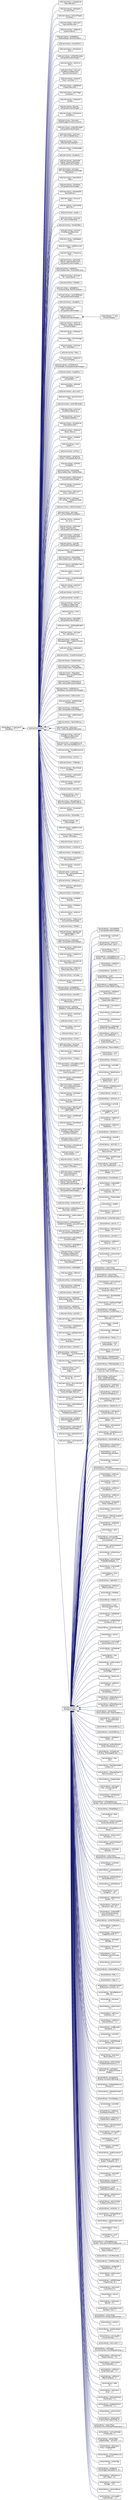 digraph "Graphical Class Hierarchy"
{
 // LATEX_PDF_SIZE
  edge [fontname="Helvetica",fontsize="10",labelfontname="Helvetica",labelfontsize="10"];
  node [fontname="Helvetica",fontsize="10",shape=record];
  rankdir="LR";
  Node0 [label="ezArrayBase\< T, ezDynamic\lArrayBase\< T \> \>",height=0.2,width=0.4,color="black", fillcolor="white", style="filled",URL="$dc/d59/classez_array_base.htm",tooltip=" "];
  Node0 -> Node1 [dir="back",color="midnightblue",fontsize="10",style="solid",fontname="Helvetica"];
  Node1 [label="ezDynamicArrayBase\< T \>",height=0.2,width=0.4,color="black", fillcolor="white", style="filled",URL="$d5/d3f/classez_dynamic_array_base.htm",tooltip="Implementation of a dynamically growing array."];
  Node1 -> Node2 [dir="back",color="midnightblue",fontsize="10",style="solid",fontname="Helvetica"];
  Node2 [label="ezDynamicArray\< ezTypeScript\lParameterVec3 \>",height=0.2,width=0.4,color="black", fillcolor="white", style="filled",URL="$d2/d4f/classez_dynamic_array.htm",tooltip=" "];
  Node1 -> Node3 [dir="back",color="midnightblue",fontsize="10",style="solid",fontname="Helvetica"];
  Node3 [label="ezDynamicArray\< ezProperty\lAnimationTrack * \>",height=0.2,width=0.4,color="black", fillcolor="white", style="filled",URL="$d2/d4f/classez_dynamic_array.htm",tooltip=" "];
  Node1 -> Node4 [dir="back",color="midnightblue",fontsize="10",style="solid",fontname="Helvetica"];
  Node4 [label="ezDynamicArray\< ezColorProperty\lAnimEntry \>",height=0.2,width=0.4,color="black", fillcolor="white", style="filled",URL="$d2/d4f/classez_dynamic_array.htm",tooltip=" "];
  Node1 -> Node5 [dir="back",color="midnightblue",fontsize="10",style="solid",fontname="Helvetica"];
  Node5 [label="ezDynamicArray\< ezFunction\lArgumentDescriptor \>",height=0.2,width=0.4,color="black", fillcolor="white", style="filled",URL="$d2/d4f/classez_dynamic_array.htm",tooltip=" "];
  Node1 -> Node6 [dir="back",color="midnightblue",fontsize="10",style="solid",fontname="Helvetica"];
  Node6 [label="ezDynamicArray\< ezParticle\lSystemInstance * \>",height=0.2,width=0.4,color="black", fillcolor="white", style="filled",URL="$d2/d4f/classez_dynamic_array.htm",tooltip=" "];
  Node1 -> Node7 [dir="back",color="midnightblue",fontsize="10",style="solid",fontname="Helvetica"];
  Node7 [label="ezDynamicArray\< ezDataBlock\l\< ezGameObject, BlockSizeInByte \> \>",height=0.2,width=0.4,color="black", fillcolor="white", style="filled",URL="$d2/d4f/classez_dynamic_array.htm",tooltip=" "];
  Node1 -> Node8 [dir="back",color="midnightblue",fontsize="10",style="solid",fontname="Helvetica"];
  Node8 [label="ezDynamicArray\< ControlPoint \>",height=0.2,width=0.4,color="black", fillcolor="white", style="filled",URL="$d2/d4f/classez_dynamic_array.htm",tooltip=" "];
  Node1 -> Node9 [dir="back",color="midnightblue",fontsize="10",style="solid",fontname="Helvetica"];
  Node9 [label="ezDynamicArray\< ezCollection\lEntry \>",height=0.2,width=0.4,color="black", fillcolor="white", style="filled",URL="$d2/d4f/classez_dynamic_array.htm",tooltip=" "];
  Node1 -> Node10 [dir="back",color="midnightblue",fontsize="10",style="solid",fontname="Helvetica"];
  Node10 [label="ezDynamicArray\< ezMat4Template,\l ezAlignedAllocatorWrapper \>",height=0.2,width=0.4,color="black", fillcolor="white", style="filled",URL="$d2/d4f/classez_dynamic_array.htm",tooltip=" "];
  Node1 -> Node11 [dir="back",color="midnightblue",fontsize="10",style="solid",fontname="Helvetica"];
  Node11 [label="ezDynamicArray\< ezArchive\lEntry \>",height=0.2,width=0.4,color="black", fillcolor="white", style="filled",URL="$d2/d4f/classez_dynamic_array.htm",tooltip=" "];
  Node1 -> Node12 [dir="back",color="midnightblue",fontsize="10",style="solid",fontname="Helvetica"];
  Node12 [label="ezDynamicArray\< ezVisual\lScriptResourceDescriptor\l::ExecutionConnection \>",height=0.2,width=0.4,color="black", fillcolor="white", style="filled",URL="$d2/d4f/classez_dynamic_array.htm",tooltip=" "];
  Node1 -> Node13 [dir="back",color="midnightblue",fontsize="10",style="solid",fontname="Helvetica"];
  Node13 [label="ezDynamicArray\< ezHybrid\lArray\< ezUInt16, 2 \> \>",height=0.2,width=0.4,color="black", fillcolor="white", style="filled",URL="$d2/d4f/classez_dynamic_array.htm",tooltip=" "];
  Node1 -> Node14 [dir="back",color="midnightblue",fontsize="10",style="solid",fontname="Helvetica"];
  Node14 [label="ezDynamicArray\< ezReflected\lPropertyDescriptor \>",height=0.2,width=0.4,color="black", fillcolor="white", style="filled",URL="$d2/d4f/classez_dynamic_array.htm",tooltip=" "];
  Node1 -> Node15 [dir="back",color="midnightblue",fontsize="10",style="solid",fontname="Helvetica"];
  Node15 [label="ezDynamicArray\< ezPxTrigger\lComponent * \>",height=0.2,width=0.4,color="black", fillcolor="white", style="filled",URL="$d2/d4f/classez_dynamic_array.htm",tooltip=" "];
  Node1 -> Node16 [dir="back",color="midnightblue",fontsize="10",style="solid",fontname="Helvetica"];
  Node16 [label="ezDynamicArray\< Interaction\lContact \>",height=0.2,width=0.4,color="black", fillcolor="white", style="filled",URL="$d2/d4f/classez_dynamic_array.htm",tooltip=" "];
  Node1 -> Node17 [dir="back",color="midnightblue",fontsize="10",style="solid",fontname="Helvetica"];
  Node17 [label="ezDynamicArray\< Bounds,\l ezAlignedAllocatorWrapper \>",height=0.2,width=0.4,color="black", fillcolor="white", style="filled",URL="$d2/d4f/classez_dynamic_array.htm",tooltip=" "];
  Node1 -> Node18 [dir="back",color="midnightblue",fontsize="10",style="solid",fontname="Helvetica"];
  Node18 [label="ezDynamicArray\< ezCollection\lAssetEntry \>",height=0.2,width=0.4,color="black", fillcolor="white", style="filled",URL="$d2/d4f/classez_dynamic_array.htm",tooltip=" "];
  Node1 -> Node19 [dir="back",color="midnightblue",fontsize="10",style="solid",fontname="Helvetica"];
  Node19 [label="ezDynamicArray\< Document\lNodeManagerConnectionInternal \>",height=0.2,width=0.4,color="black", fillcolor="white", style="filled",URL="$d2/d4f/classez_dynamic_array.htm",tooltip=" "];
  Node1 -> Node20 [dir="back",color="midnightblue",fontsize="10",style="solid",fontname="Helvetica"];
  Node20 [label="ezDynamicArray\< ezVec4Template,\l ezAlignedAllocatorWrapper \>",height=0.2,width=0.4,color="black", fillcolor="white", style="filled",URL="$d2/d4f/classez_dynamic_array.htm",tooltip=" "];
  Node1 -> Node21 [dir="back",color="midnightblue",fontsize="10",style="solid",fontname="Helvetica"];
  Node21 [label="ezDynamicArray\< ezUnique\lPtr\< ezRmlUiDataBinding \> \>",height=0.2,width=0.4,color="black", fillcolor="white", style="filled",URL="$d2/d4f/classez_dynamic_array.htm",tooltip=" "];
  Node1 -> Node22 [dir="back",color="midnightblue",fontsize="10",style="solid",fontname="Helvetica"];
  Node22 [label="ezDynamicArray\< const\l ezRenderPipelineNodePin * \>",height=0.2,width=0.4,color="black", fillcolor="white", style="filled",URL="$d2/d4f/classez_dynamic_array.htm",tooltip=" "];
  Node1 -> Node23 [dir="back",color="midnightblue",fontsize="10",style="solid",fontname="Helvetica"];
  Node23 [label="ezDynamicArray\< SortedUpdate\lInfo \>",height=0.2,width=0.4,color="black", fillcolor="white", style="filled",URL="$d2/d4f/classez_dynamic_array.htm",tooltip=" "];
  Node1 -> Node24 [dir="back",color="midnightblue",fontsize="10",style="solid",fontname="Helvetica"];
  Node24 [label="ezDynamicArray\< AssetEntry \>",height=0.2,width=0.4,color="black", fillcolor="white", style="filled",URL="$d2/d4f/classez_dynamic_array.htm",tooltip=" "];
  Node1 -> Node25 [dir="back",color="midnightblue",fontsize="10",style="solid",fontname="Helvetica"];
  Node25 [label="ezDynamicArray\< ezProcGen\lInternal::PlacementTileDesc,\l ezAlignedAllocatorWrapper \>",height=0.2,width=0.4,color="black", fillcolor="white", style="filled",URL="$d2/d4f/classez_dynamic_array.htm",tooltip=" "];
  Node1 -> Node26 [dir="back",color="midnightblue",fontsize="10",style="solid",fontname="Helvetica"];
  Node26 [label="ezDynamicArray\< ezUnique\lPtr\< ezLongOpControllerManager\l::ProxyOpInfo \> \>",height=0.2,width=0.4,color="black", fillcolor="white", style="filled",URL="$d2/d4f/classez_dynamic_array.htm",tooltip=" "];
  Node1 -> Node27 [dir="back",color="midnightblue",fontsize="10",style="solid",fontname="Helvetica"];
  Node27 [label="ezDynamicArray\< BranchExtra\lData \>",height=0.2,width=0.4,color="black", fillcolor="white", style="filled",URL="$d2/d4f/classez_dynamic_array.htm",tooltip=" "];
  Node1 -> Node28 [dir="back",color="midnightblue",fontsize="10",style="solid",fontname="Helvetica"];
  Node28 [label="ezDynamicArray\< GridVertex,\l ezAlignedAllocatorWrapper \>",height=0.2,width=0.4,color="black", fillcolor="white", style="filled",URL="$d2/d4f/classez_dynamic_array.htm",tooltip=" "];
  Node1 -> Node29 [dir="back",color="midnightblue",fontsize="10",style="solid",fontname="Helvetica"];
  Node29 [label="ezDynamicArray\< ezGrabbable\lItemGrabPoint \>",height=0.2,width=0.4,color="black", fillcolor="white", style="filled",URL="$d2/d4f/classez_dynamic_array.htm",tooltip=" "];
  Node1 -> Node30 [dir="back",color="midnightblue",fontsize="10",style="solid",fontname="Helvetica"];
  Node30 [label="ezDynamicArray\< Occlusion\lState \>",height=0.2,width=0.4,color="black", fillcolor="white", style="filled",URL="$d2/d4f/classez_dynamic_array.htm",tooltip=" "];
  Node1 -> Node31 [dir="back",color="midnightblue",fontsize="10",style="solid",fontname="Helvetica"];
  Node31 [label="ezDynamicArray\< ezArrayMap\lBase::Pair \>",height=0.2,width=0.4,color="black", fillcolor="white", style="filled",URL="$d2/d4f/classez_dynamic_array.htm",tooltip=" "];
  Node1 -> Node32 [dir="back",color="midnightblue",fontsize="10",style="solid",fontname="Helvetica"];
  Node32 [label="ezDynamicArray\< double \>",height=0.2,width=0.4,color="black", fillcolor="white", style="filled",URL="$d2/d4f/classez_dynamic_array.htm",tooltip=" "];
  Node1 -> Node33 [dir="back",color="midnightblue",fontsize="10",style="solid",fontname="Helvetica"];
  Node33 [label="ezDynamicArray\< ezUnique\lPtr\< ezAnimGraphNode \> \>",height=0.2,width=0.4,color="black", fillcolor="white", style="filled",URL="$d2/d4f/classez_dynamic_array.htm",tooltip=" "];
  Node1 -> Node34 [dir="back",color="midnightblue",fontsize="10",style="solid",fontname="Helvetica"];
  Node34 [label="ezDynamicArray\< HandlerData \>",height=0.2,width=0.4,color="black", fillcolor="white", style="filled",URL="$d2/d4f/classez_dynamic_array.htm",tooltip=" "];
  Node1 -> Node35 [dir="back",color="midnightblue",fontsize="10",style="solid",fontname="Helvetica"];
  Node35 [label="ezDynamicArray\< ezVisual\lScriptResourceDescriptor\l::Node \>",height=0.2,width=0.4,color="black", fillcolor="white", style="filled",URL="$d2/d4f/classez_dynamic_array.htm",tooltip=" "];
  Node1 -> Node36 [dir="back",color="midnightblue",fontsize="10",style="solid",fontname="Helvetica"];
  Node36 [label="ezDynamicArray\< ezDelegate\l\< void()\> \>",height=0.2,width=0.4,color="black", fillcolor="white", style="filled",URL="$d2/d4f/classez_dynamic_array.htm",tooltip=" "];
  Node1 -> Node37 [dir="back",color="midnightblue",fontsize="10",style="solid",fontname="Helvetica"];
  Node37 [label="ezDynamicArray\< ezQtDocument\lPanel * \>",height=0.2,width=0.4,color="black", fillcolor="white", style="filled",URL="$d2/d4f/classez_dynamic_array.htm",tooltip=" "];
  Node1 -> Node38 [dir="back",color="midnightblue",fontsize="10",style="solid",fontname="Helvetica"];
  Node38 [label="ezDynamicArray\< Processing\lTask \>",height=0.2,width=0.4,color="black", fillcolor="white", style="filled",URL="$d2/d4f/classez_dynamic_array.htm",tooltip=" "];
  Node1 -> Node39 [dir="back",color="midnightblue",fontsize="10",style="solid",fontname="Helvetica"];
  Node39 [label="ezDynamicArray\< ezProcGen\lInternal::PlacementTransform,\l ezAlignedAllocatorWrapper \>",height=0.2,width=0.4,color="black", fillcolor="white", style="filled",URL="$d2/d4f/classez_dynamic_array.htm",tooltip=" "];
  Node1 -> Node40 [dir="back",color="midnightblue",fontsize="10",style="solid",fontname="Helvetica"];
  Node40 [label="ezDynamicArray\< ezMaterial\lResourceDescriptor::Texture2DBinding \>",height=0.2,width=0.4,color="black", fillcolor="white", style="filled",URL="$d2/d4f/classez_dynamic_array.htm",tooltip=" "];
  Node1 -> Node41 [dir="back",color="midnightblue",fontsize="10",style="solid",fontname="Helvetica"];
  Node41 [label="ezDynamicArray\< ezUnique\lPtr\< WorkerOpInfo \> \>",height=0.2,width=0.4,color="black", fillcolor="white", style="filled",URL="$d2/d4f/classez_dynamic_array.htm",tooltip=" "];
  Node1 -> Node42 [dir="back",color="midnightblue",fontsize="10",style="solid",fontname="Helvetica"];
  Node42 [label="ezDynamicArray\< CellData \>",height=0.2,width=0.4,color="black", fillcolor="white", style="filled",URL="$d2/d4f/classez_dynamic_array.htm",tooltip=" "];
  Node1 -> Node43 [dir="back",color="midnightblue",fontsize="10",style="solid",fontname="Helvetica"];
  Node43 [label="ezDynamicArray\< ezDataBlock\l\< ComponentType, BlockSizeInByte \> \>",height=0.2,width=0.4,color="black", fillcolor="white", style="filled",URL="$d2/d4f/classez_dynamic_array.htm",tooltip=" "];
  Node1 -> Node44 [dir="back",color="midnightblue",fontsize="10",style="solid",fontname="Helvetica"];
  Node44 [label="ezDynamicArray\< ezSimdBSphere,\l ezAlignedAllocatorWrapper \>",height=0.2,width=0.4,color="black", fillcolor="white", style="filled",URL="$d2/d4f/classez_dynamic_array.htm",tooltip=" "];
  Node1 -> Node45 [dir="back",color="midnightblue",fontsize="10",style="solid",fontname="Helvetica"];
  Node45 [label="ezDynamicArray\< ezLogEntry \>",height=0.2,width=0.4,color="black", fillcolor="white", style="filled",URL="$d2/d4f/classez_dynamic_array.htm",tooltip=" "];
  Node1 -> Node46 [dir="back",color="midnightblue",fontsize="10",style="solid",fontname="Helvetica"];
  Node46 [label="ezDynamicArray\< ozz\l::math::SimdFloat4,\l ezAlignedAllocatorWrapper \>",height=0.2,width=0.4,color="black", fillcolor="white", style="filled",URL="$d2/d4f/classez_dynamic_array.htm",tooltip=" "];
  Node1 -> Node47 [dir="back",color="midnightblue",fontsize="10",style="solid",fontname="Helvetica"];
  Node47 [label="ezDynamicArray\< T,\l ezDefaultAllocatorWrapper \>",height=0.2,width=0.4,color="black", fillcolor="white", style="filled",URL="$d2/d4f/classez_dynamic_array.htm",tooltip=" "];
  Node47 -> Node48 [dir="back",color="midnightblue",fontsize="10",style="solid",fontname="Helvetica"];
  Node48 [label="ezHybridArray\< T, Size,\l AllocatorWrapper \>",height=0.2,width=0.4,color="black", fillcolor="white", style="filled",URL="$d8/deb/classez_hybrid_array.htm",tooltip="A hybrid array uses in-place storage to handle the first few elements without any allocation...."];
  Node1 -> Node49 [dir="back",color="midnightblue",fontsize="10",style="solid",fontname="Helvetica"];
  Node49 [label="ezDynamicArray\< ezVolume\lCollection::Sphere, ezAligned\lAllocatorWrapper \>",height=0.2,width=0.4,color="black", fillcolor="white", style="filled",URL="$d2/d4f/classez_dynamic_array.htm",tooltip=" "];
  Node1 -> Node50 [dir="back",color="midnightblue",fontsize="10",style="solid",fontname="Helvetica"];
  Node50 [label="ezDynamicArray\< ezSkeleton\lJoint \>",height=0.2,width=0.4,color="black", fillcolor="white", style="filled",URL="$d2/d4f/classez_dynamic_array.htm",tooltip=" "];
  Node1 -> Node51 [dir="back",color="midnightblue",fontsize="10",style="solid",fontname="Helvetica"];
  Node51 [label="ezDynamicArray\< TextureUsage\lData \>",height=0.2,width=0.4,color="black", fillcolor="white", style="filled",URL="$d2/d4f/classez_dynamic_array.htm",tooltip=" "];
  Node1 -> Node52 [dir="back",color="midnightblue",fontsize="10",style="solid",fontname="Helvetica"];
  Node52 [label="ezDynamicArray\< ezUnique\lPtr\< ezRenderer \> \>",height=0.2,width=0.4,color="black", fillcolor="white", style="filled",URL="$d2/d4f/classez_dynamic_array.htm",tooltip=" "];
  Node1 -> Node53 [dir="back",color="midnightblue",fontsize="10",style="solid",fontname="Helvetica"];
  Node53 [label="ezDynamicArray\< float \>",height=0.2,width=0.4,color="black", fillcolor="white", style="filled",URL="$d2/d4f/classez_dynamic_array.htm",tooltip=" "];
  Node1 -> Node54 [dir="back",color="midnightblue",fontsize="10",style="solid",fontname="Helvetica"];
  Node54 [label="ezDynamicArray\< ezAbstract\lFunctionProperty * \>",height=0.2,width=0.4,color="black", fillcolor="white", style="filled",URL="$d2/d4f/classez_dynamic_array.htm",tooltip=" "];
  Node1 -> Node55 [dir="back",color="midnightblue",fontsize="10",style="solid",fontname="Helvetica"];
  Node55 [label="ezDynamicArray\< ezTrailParticle\lPointsData64, ezAlignedAllocatorWrapper \>",height=0.2,width=0.4,color="black", fillcolor="white", style="filled",URL="$d2/d4f/classez_dynamic_array.htm",tooltip=" "];
  Node1 -> Node56 [dir="back",color="midnightblue",fontsize="10",style="solid",fontname="Helvetica"];
  Node56 [label="ezDynamicArray\< SuperBlock \>",height=0.2,width=0.4,color="black", fillcolor="white", style="filled",URL="$d2/d4f/classez_dynamic_array.htm",tooltip=" "];
  Node1 -> Node57 [dir="back",color="midnightblue",fontsize="10",style="solid",fontname="Helvetica"];
  Node57 [label="ezDynamicArray\< const\l ezGraphPatch * \>",height=0.2,width=0.4,color="black", fillcolor="white", style="filled",URL="$d2/d4f/classez_dynamic_array.htm",tooltip=" "];
  Node1 -> Node58 [dir="back",color="midnightblue",fontsize="10",style="solid",fontname="Helvetica"];
  Node58 [label="ezDynamicArray\< ezRender\lDataBatch \>",height=0.2,width=0.4,color="black", fillcolor="white", style="filled",URL="$d2/d4f/classez_dynamic_array.htm",tooltip=" "];
  Node1 -> Node59 [dir="back",color="midnightblue",fontsize="10",style="solid",fontname="Helvetica"];
  Node59 [label="ezDynamicArray\< ezCurve1D \>",height=0.2,width=0.4,color="black", fillcolor="white", style="filled",URL="$d2/d4f/classez_dynamic_array.htm",tooltip=" "];
  Node1 -> Node60 [dir="back",color="midnightblue",fontsize="10",style="solid",fontname="Helvetica"];
  Node60 [label="ezDynamicArray\< ezColorControl\lPoint \>",height=0.2,width=0.4,color="black", fillcolor="white", style="filled",URL="$d2/d4f/classez_dynamic_array.htm",tooltip=" "];
  Node1 -> Node61 [dir="back",color="midnightblue",fontsize="10",style="solid",fontname="Helvetica"];
  Node61 [label="ezDynamicArray\< ezVec3Template \>",height=0.2,width=0.4,color="black", fillcolor="white", style="filled",URL="$d2/d4f/classez_dynamic_array.htm",tooltip=" "];
  Node1 -> Node62 [dir="back",color="midnightblue",fontsize="10",style="solid",fontname="Helvetica"];
  Node62 [label="ezDynamicArray\< ezVisual\lScriptParameterString \>",height=0.2,width=0.4,color="black", fillcolor="white", style="filled",URL="$d2/d4f/classez_dynamic_array.htm",tooltip=" "];
  Node1 -> Node63 [dir="back",color="midnightblue",fontsize="10",style="solid",fontname="Helvetica"];
  Node63 [label="ezDynamicArray\< ezVisual\lScriptParameterBool \>",height=0.2,width=0.4,color="black", fillcolor="white", style="filled",URL="$d2/d4f/classez_dynamic_array.htm",tooltip=" "];
  Node1 -> Node64 [dir="back",color="midnightblue",fontsize="10",style="solid",fontname="Helvetica"];
  Node64 [label="ezDynamicArray\< ezTypeScript\lParameterNumber \>",height=0.2,width=0.4,color="black", fillcolor="white", style="filled",URL="$d2/d4f/classez_dynamic_array.htm",tooltip=" "];
  Node1 -> Node65 [dir="back",color="midnightblue",fontsize="10",style="solid",fontname="Helvetica"];
  Node65 [label="ezDynamicArray\< ezTexture\lPacker::Texture \>",height=0.2,width=0.4,color="black", fillcolor="white", style="filled",URL="$d2/d4f/classez_dynamic_array.htm",tooltip=" "];
  Node1 -> Node66 [dir="back",color="midnightblue",fontsize="10",style="solid",fontname="Helvetica"];
  Node66 [label="ezDynamicArray\< ezSpatial\lData * \>",height=0.2,width=0.4,color="black", fillcolor="white", style="filled",URL="$d2/d4f/classez_dynamic_array.htm",tooltip=" "];
  Node1 -> Node67 [dir="back",color="midnightblue",fontsize="10",style="solid",fontname="Helvetica"];
  Node67 [label="ezDynamicArray\< const\l ezQtPin * \>",height=0.2,width=0.4,color="black", fillcolor="white", style="filled",URL="$d2/d4f/classez_dynamic_array.htm",tooltip=" "];
  Node1 -> Node68 [dir="back",color="midnightblue",fontsize="10",style="solid",fontname="Helvetica"];
  Node68 [label="ezDynamicArray\< ezTime \>",height=0.2,width=0.4,color="black", fillcolor="white", style="filled",URL="$d2/d4f/classez_dynamic_array.htm",tooltip=" "];
  Node1 -> Node69 [dir="back",color="midnightblue",fontsize="10",style="solid",fontname="Helvetica"];
  Node69 [label="ezDynamicArray\< ezProfiling\lSystem::CPUScopesBufferFlat \>",height=0.2,width=0.4,color="black", fillcolor="white", style="filled",URL="$d2/d4f/classez_dynamic_array.htm",tooltip=" "];
  Node1 -> Node70 [dir="back",color="midnightblue",fontsize="10",style="solid",fontname="Helvetica"];
  Node70 [label="ezDynamicArray\< ezProfile\lConfigData * \>",height=0.2,width=0.4,color="black", fillcolor="white", style="filled",URL="$d2/d4f/classez_dynamic_array.htm",tooltip=" "];
  Node1 -> Node71 [dir="back",color="midnightblue",fontsize="10",style="solid",fontname="Helvetica"];
  Node71 [label="ezDynamicArray\< ezKrautTree\lResourceDescriptor::SubMeshData \>",height=0.2,width=0.4,color="black", fillcolor="white", style="filled",URL="$d2/d4f/classez_dynamic_array.htm",tooltip=" "];
  Node1 -> Node72 [dir="back",color="midnightblue",fontsize="10",style="solid",fontname="Helvetica"];
  Node72 [label="ezDynamicArray\< ID3D11Query\l *, ezLocalAllocatorWrapper \>",height=0.2,width=0.4,color="black", fillcolor="white", style="filled",URL="$d2/d4f/classez_dynamic_array.htm",tooltip=" "];
  Node1 -> Node73 [dir="back",color="midnightblue",fontsize="10",style="solid",fontname="Helvetica"];
  Node73 [label="ezDynamicArray\< ezIntensity\lControlPoint \>",height=0.2,width=0.4,color="black", fillcolor="white", style="filled",URL="$d2/d4f/classez_dynamic_array.htm",tooltip=" "];
  Node1 -> Node74 [dir="back",color="midnightblue",fontsize="10",style="solid",fontname="Helvetica"];
  Node74 [label="ezDynamicArray\< ezDynamic\lArray\< ezUInt16 \> \>",height=0.2,width=0.4,color="black", fillcolor="white", style="filled",URL="$d2/d4f/classez_dynamic_array.htm",tooltip=" "];
  Node1 -> Node75 [dir="back",color="midnightblue",fontsize="10",style="solid",fontname="Helvetica"];
  Node75 [label="ezDynamicArray\< ezShared\lPtr\< ezTask \>, ezStaticAllocator\lWrapper \>",height=0.2,width=0.4,color="black", fillcolor="white", style="filled",URL="$d2/d4f/classez_dynamic_array.htm",tooltip=" "];
  Node1 -> Node76 [dir="back",color="midnightblue",fontsize="10",style="solid",fontname="Helvetica"];
  Node76 [label="ezDynamicArray\< ezRmlUiContext * \>",height=0.2,width=0.4,color="black", fillcolor="white", style="filled",URL="$d2/d4f/classez_dynamic_array.htm",tooltip=" "];
  Node1 -> Node77 [dir="back",color="midnightblue",fontsize="10",style="solid",fontname="Helvetica"];
  Node77 [label="ezDynamicArray\< ezUnique\lPtr\< ezFrameDataProviderBase \> \>",height=0.2,width=0.4,color="black", fillcolor="white", style="filled",URL="$d2/d4f/classez_dynamic_array.htm",tooltip=" "];
  Node1 -> Node78 [dir="back",color="midnightblue",fontsize="10",style="solid",fontname="Helvetica"];
  Node78 [label="ezDynamicArray\< ezGeneric\lId\< 24, 8 \> \>",height=0.2,width=0.4,color="black", fillcolor="white", style="filled",URL="$d2/d4f/classez_dynamic_array.htm",tooltip=" "];
  Node1 -> Node79 [dir="back",color="midnightblue",fontsize="10",style="solid",fontname="Helvetica"];
  Node79 [label="ezDynamicArray\< ezProcGen\lInternal::PlacementTile,\l ezAlignedAllocatorWrapper \>",height=0.2,width=0.4,color="black", fillcolor="white", style="filled",URL="$d2/d4f/classez_dynamic_array.htm",tooltip=" "];
  Node1 -> Node80 [dir="back",color="midnightblue",fontsize="10",style="solid",fontname="Helvetica"];
  Node80 [label="ezDynamicArray\< ezShared\lPtr\< const ezProcGenInternal\l::VertexColorOutput \> \>",height=0.2,width=0.4,color="black", fillcolor="white", style="filled",URL="$d2/d4f/classez_dynamic_array.htm",tooltip=" "];
  Node1 -> Node81 [dir="back",color="midnightblue",fontsize="10",style="solid",fontname="Helvetica"];
  Node81 [label="ezDynamicArray\< ezUInt8,\l ezAlignedAllocatorWrapper \>",height=0.2,width=0.4,color="black", fillcolor="white", style="filled",URL="$d2/d4f/classez_dynamic_array.htm",tooltip=" "];
  Node1 -> Node82 [dir="back",color="midnightblue",fontsize="10",style="solid",fontname="Helvetica"];
  Node82 [label="ezDynamicArray\< ezTypedResource\lHandle \>",height=0.2,width=0.4,color="black", fillcolor="white", style="filled",URL="$d2/d4f/classez_dynamic_array.htm",tooltip=" "];
  Node1 -> Node83 [dir="back",color="midnightblue",fontsize="10",style="solid",fontname="Helvetica"];
  Node83 [label="ezDynamicArray\< ezKrautTree\lResourceDescriptor::VertexData \>",height=0.2,width=0.4,color="black", fillcolor="white", style="filled",URL="$d2/d4f/classez_dynamic_array.htm",tooltip=" "];
  Node1 -> Node84 [dir="back",color="midnightblue",fontsize="10",style="solid",fontname="Helvetica"];
  Node84 [label="ezDynamicArray\< ezGridNavmesh\l::ConvexArea \>",height=0.2,width=0.4,color="black", fillcolor="white", style="filled",URL="$d2/d4f/classez_dynamic_array.htm",tooltip=" "];
  Node1 -> Node85 [dir="back",color="midnightblue",fontsize="10",style="solid",fontname="Helvetica"];
  Node85 [label="ezDynamicArray\< Function\lInfo \>",height=0.2,width=0.4,color="black", fillcolor="white", style="filled",URL="$d2/d4f/classez_dynamic_array.htm",tooltip=" "];
  Node1 -> Node86 [dir="back",color="midnightblue",fontsize="10",style="solid",fontname="Helvetica"];
  Node86 [label="ezDynamicArray\< ezVec3Template\l\< double \> \>",height=0.2,width=0.4,color="black", fillcolor="white", style="filled",URL="$d2/d4f/classez_dynamic_array.htm",tooltip=" "];
  Node1 -> Node87 [dir="back",color="midnightblue",fontsize="10",style="solid",fontname="Helvetica"];
  Node87 [label="ezDynamicArray\< ezHybrid\lArray\< ezUInt16, 1 \> \>",height=0.2,width=0.4,color="black", fillcolor="white", style="filled",URL="$d2/d4f/classez_dynamic_array.htm",tooltip=" "];
  Node1 -> Node88 [dir="back",color="midnightblue",fontsize="10",style="solid",fontname="Helvetica"];
  Node88 [label="ezDynamicArray\< ezUInt16 \>",height=0.2,width=0.4,color="black", fillcolor="white", style="filled",URL="$d2/d4f/classez_dynamic_array.htm",tooltip=" "];
  Node1 -> Node89 [dir="back",color="midnightblue",fontsize="10",style="solid",fontname="Helvetica"];
  Node89 [label="ezDynamicArray\< ezInt8 \>",height=0.2,width=0.4,color="black", fillcolor="white", style="filled",URL="$d2/d4f/classez_dynamic_array.htm",tooltip=" "];
  Node1 -> Node90 [dir="back",color="midnightblue",fontsize="10",style="solid",fontname="Helvetica"];
  Node90 [label="ezDynamicArray\< ezVisual\lScriptResourceDescriptor\l::LocalParameterNumber \>",height=0.2,width=0.4,color="black", fillcolor="white", style="filled",URL="$d2/d4f/classez_dynamic_array.htm",tooltip=" "];
  Node1 -> Node91 [dir="back",color="midnightblue",fontsize="10",style="solid",fontname="Helvetica"];
  Node91 [label="ezDynamicArray\< const\l char * \>",height=0.2,width=0.4,color="black", fillcolor="white", style="filled",URL="$d2/d4f/classez_dynamic_array.htm",tooltip=" "];
  Node1 -> Node92 [dir="back",color="midnightblue",fontsize="10",style="solid",fontname="Helvetica"];
  Node92 [label="ezDynamicArray\< SpriteData,\l ezAlignedAllocatorWrapper \>",height=0.2,width=0.4,color="black", fillcolor="white", style="filled",URL="$d2/d4f/classez_dynamic_array.htm",tooltip=" "];
  Node1 -> Node93 [dir="back",color="midnightblue",fontsize="10",style="solid",fontname="Helvetica"];
  Node93 [label="ezDynamicArray\< ezDebugRenderer\l::Line \>",height=0.2,width=0.4,color="black", fillcolor="white", style="filled",URL="$d2/d4f/classez_dynamic_array.htm",tooltip=" "];
  Node1 -> Node94 [dir="back",color="midnightblue",fontsize="10",style="solid",fontname="Helvetica"];
  Node94 [label="ezDynamicArray\< ezUnique\lPtr\< ezExtractor \> \>",height=0.2,width=0.4,color="black", fillcolor="white", style="filled",URL="$d2/d4f/classez_dynamic_array.htm",tooltip=" "];
  Node1 -> Node95 [dir="back",color="midnightblue",fontsize="10",style="solid",fontname="Helvetica"];
  Node95 [label="ezDynamicArray\< ezAbstract\lMessageHandler *, ezStaticAllocator\lWrapper \>",height=0.2,width=0.4,color="black", fillcolor="white", style="filled",URL="$d2/d4f/classez_dynamic_array.htm",tooltip=" "];
  Node1 -> Node96 [dir="back",color="midnightblue",fontsize="10",style="solid",fontname="Helvetica"];
  Node96 [label="ezDynamicArray\< ezSelected\lCurveCP \>",height=0.2,width=0.4,color="black", fillcolor="white", style="filled",URL="$d2/d4f/classez_dynamic_array.htm",tooltip=" "];
  Node1 -> Node97 [dir="back",color="midnightblue",fontsize="10",style="solid",fontname="Helvetica"];
  Node97 [label="ezDynamicArray\< VisibleComponent \>",height=0.2,width=0.4,color="black", fillcolor="white", style="filled",URL="$d2/d4f/classez_dynamic_array.htm",tooltip=" "];
  Node1 -> Node98 [dir="back",color="midnightblue",fontsize="10",style="solid",fontname="Helvetica"];
  Node98 [label="ezDynamicArray\< OutputContext \>",height=0.2,width=0.4,color="black", fillcolor="white", style="filled",URL="$d2/d4f/classez_dynamic_array.htm",tooltip=" "];
  Node1 -> Node99 [dir="back",color="midnightblue",fontsize="10",style="solid",fontname="Helvetica"];
  Node99 [label="ezDynamicArray\< ezKrautTree\lResourceDescriptor::TriangleData \>",height=0.2,width=0.4,color="black", fillcolor="white", style="filled",URL="$d2/d4f/classez_dynamic_array.htm",tooltip=" "];
  Node1 -> Node100 [dir="back",color="midnightblue",fontsize="10",style="solid",fontname="Helvetica"];
  Node100 [label="ezDynamicArray\< Registered\lUpdateFunction, ezLocalAllocator\lWrapper \>",height=0.2,width=0.4,color="black", fillcolor="white", style="filled",URL="$d2/d4f/classez_dynamic_array.htm",tooltip=" "];
  Node1 -> Node101 [dir="back",color="midnightblue",fontsize="10",style="solid",fontname="Helvetica"];
  Node101 [label="ezDynamicArray\< ezPerInstance\lData, ezAlignedAllocatorWrapper \>",height=0.2,width=0.4,color="black", fillcolor="white", style="filled",URL="$d2/d4f/classez_dynamic_array.htm",tooltip=" "];
  Node1 -> Node102 [dir="back",color="midnightblue",fontsize="10",style="solid",fontname="Helvetica"];
  Node102 [label="ezDynamicArray\< ezGALDevice\l::DeadObject, ezLocalAllocatorWrapper \>",height=0.2,width=0.4,color="black", fillcolor="white", style="filled",URL="$d2/d4f/classez_dynamic_array.htm",tooltip=" "];
  Node1 -> Node103 [dir="back",color="midnightblue",fontsize="10",style="solid",fontname="Helvetica"];
  Node103 [label="ezDynamicArray\< ezDocument * \>",height=0.2,width=0.4,color="black", fillcolor="white", style="filled",URL="$d2/d4f/classez_dynamic_array.htm",tooltip=" "];
  Node1 -> Node104 [dir="back",color="midnightblue",fontsize="10",style="solid",fontname="Helvetica"];
  Node104 [label="ezDynamicArray\< ezDGMLGraph\l::PropertyValue \>",height=0.2,width=0.4,color="black", fillcolor="white", style="filled",URL="$d2/d4f/classez_dynamic_array.htm",tooltip=" "];
  Node1 -> Node105 [dir="back",color="midnightblue",fontsize="10",style="solid",fontname="Helvetica"];
  Node105 [label="ezDynamicArray\< ezPerDecal\lData, ezAlignedAllocatorWrapper \>",height=0.2,width=0.4,color="black", fillcolor="white", style="filled",URL="$d2/d4f/classez_dynamic_array.htm",tooltip=" "];
  Node1 -> Node106 [dir="back",color="midnightblue",fontsize="10",style="solid",fontname="Helvetica"];
  Node106 [label="ezDynamicArray\< ezBlackboard\lEntry \>",height=0.2,width=0.4,color="black", fillcolor="white", style="filled",URL="$d2/d4f/classez_dynamic_array.htm",tooltip=" "];
  Node1 -> Node107 [dir="back",color="midnightblue",fontsize="10",style="solid",fontname="Helvetica"];
  Node107 [label="ezDynamicArray\< TaskAndGroup \>",height=0.2,width=0.4,color="black", fillcolor="white", style="filled",URL="$d2/d4f/classez_dynamic_array.htm",tooltip=" "];
  Node1 -> Node108 [dir="back",color="midnightblue",fontsize="10",style="solid",fontname="Helvetica"];
  Node108 [label="ezDynamicArray\< ezDynamic\lArray\< ezBoundingSphereTemplate \> \>",height=0.2,width=0.4,color="black", fillcolor="white", style="filled",URL="$d2/d4f/classez_dynamic_array.htm",tooltip=" "];
  Node1 -> Node109 [dir="back",color="midnightblue",fontsize="10",style="solid",fontname="Helvetica"];
  Node109 [label="ezDynamicArray\< ezVisual\lScriptResourceDescriptor\l::DataConnection \>",height=0.2,width=0.4,color="black", fillcolor="white", style="filled",URL="$d2/d4f/classez_dynamic_array.htm",tooltip=" "];
  Node1 -> Node110 [dir="back",color="midnightblue",fontsize="10",style="solid",fontname="Helvetica"];
  Node110 [label="ezDynamicArray\< ezTypedResource\lHandle\< class ezSurfaceResource \> \>",height=0.2,width=0.4,color="black", fillcolor="white", style="filled",URL="$d2/d4f/classez_dynamic_array.htm",tooltip=" "];
  Node1 -> Node111 [dir="back",color="midnightblue",fontsize="10",style="solid",fontname="Helvetica"];
  Node111 [label="ezDynamicArray\< SortedProcessing\lTask \>",height=0.2,width=0.4,color="black", fillcolor="white", style="filled",URL="$d2/d4f/classez_dynamic_array.htm",tooltip=" "];
  Node1 -> Node112 [dir="back",color="midnightblue",fontsize="10",style="solid",fontname="Helvetica"];
  Node112 [label="ezDynamicArray\< ezColor \>",height=0.2,width=0.4,color="black", fillcolor="white", style="filled",URL="$d2/d4f/classez_dynamic_array.htm",tooltip=" "];
  Node1 -> Node113 [dir="back",color="midnightblue",fontsize="10",style="solid",fontname="Helvetica"];
  Node113 [label="ezDynamicArray\< TileByAge \>",height=0.2,width=0.4,color="black", fillcolor="white", style="filled",URL="$d2/d4f/classez_dynamic_array.htm",tooltip=" "];
  Node1 -> Node114 [dir="back",color="midnightblue",fontsize="10",style="solid",fontname="Helvetica"];
  Node114 [label="ezDynamicArray\< BranchNode\lExtraData \>",height=0.2,width=0.4,color="black", fillcolor="white", style="filled",URL="$d2/d4f/classez_dynamic_array.htm",tooltip=" "];
  Node1 -> Node115 [dir="back",color="midnightblue",fontsize="10",style="solid",fontname="Helvetica"];
  Node115 [label="ezDynamicArray\< ezExposed\lSceneProperty \>",height=0.2,width=0.4,color="black", fillcolor="white", style="filled",URL="$d2/d4f/classez_dynamic_array.htm",tooltip=" "];
  Node1 -> Node116 [dir="back",color="midnightblue",fontsize="10",style="solid",fontname="Helvetica"];
  Node116 [label="ezDynamicArray\< ezSingle\lCurveData * \>",height=0.2,width=0.4,color="black", fillcolor="white", style="filled",URL="$d2/d4f/classez_dynamic_array.htm",tooltip=" "];
  Node1 -> Node117 [dir="back",color="midnightblue",fontsize="10",style="solid",fontname="Helvetica"];
  Node117 [label="ezDynamicArray\< ezUInt32 \>",height=0.2,width=0.4,color="black", fillcolor="white", style="filled",URL="$d2/d4f/classez_dynamic_array.htm",tooltip=" "];
  Node1 -> Node118 [dir="back",color="midnightblue",fontsize="10",style="solid",fontname="Helvetica"];
  Node118 [label="ezDynamicArray\< physx\l::PxRigidDynamic * \>",height=0.2,width=0.4,color="black", fillcolor="white", style="filled",URL="$d2/d4f/classez_dynamic_array.htm",tooltip=" "];
  Node1 -> Node119 [dir="back",color="midnightblue",fontsize="10",style="solid",fontname="Helvetica"];
  Node119 [label="ezDynamicArray\< RenderPipeline\lResourceLoaderConnectionInternal \>",height=0.2,width=0.4,color="black", fillcolor="white", style="filled",URL="$d2/d4f/classez_dynamic_array.htm",tooltip=" "];
  Node1 -> Node120 [dir="back",color="midnightblue",fontsize="10",style="solid",fontname="Helvetica"];
  Node120 [label="ezDynamicArray\< Component\lTypeInfo \>",height=0.2,width=0.4,color="black", fillcolor="white", style="filled",URL="$d2/d4f/classez_dynamic_array.htm",tooltip=" "];
  Node1 -> Node121 [dir="back",color="midnightblue",fontsize="10",style="solid",fontname="Helvetica"];
  Node121 [label="ezDynamicArray\< QCheckBox * \>",height=0.2,width=0.4,color="black", fillcolor="white", style="filled",URL="$d2/d4f/classez_dynamic_array.htm",tooltip=" "];
  Node1 -> Node122 [dir="back",color="midnightblue",fontsize="10",style="solid",fontname="Helvetica"];
  Node122 [label="ezDynamicArray\< ads\l::CDockWidget * \>",height=0.2,width=0.4,color="black", fillcolor="white", style="filled",URL="$d2/d4f/classez_dynamic_array.htm",tooltip=" "];
  Node1 -> Node123 [dir="back",color="midnightblue",fontsize="10",style="solid",fontname="Helvetica"];
  Node123 [label="ezDynamicArray\< ezQtDocument\lWindow * \>",height=0.2,width=0.4,color="black", fillcolor="white", style="filled",URL="$d2/d4f/classez_dynamic_array.htm",tooltip=" "];
  Node1 -> Node124 [dir="back",color="midnightblue",fontsize="10",style="solid",fontname="Helvetica"];
  Node124 [label="ezDynamicArray\< ezProfiling\lSystem::GPUScope \>",height=0.2,width=0.4,color="black", fillcolor="white", style="filled",URL="$d2/d4f/classez_dynamic_array.htm",tooltip=" "];
  Node1 -> Node125 [dir="back",color="midnightblue",fontsize="10",style="solid",fontname="Helvetica"];
  Node125 [label="ezDynamicArray\< ezUuid \>",height=0.2,width=0.4,color="black", fillcolor="white", style="filled",URL="$d2/d4f/classez_dynamic_array.htm",tooltip=" "];
  Node1 -> Node126 [dir="back",color="midnightblue",fontsize="10",style="solid",fontname="Helvetica"];
  Node126 [label="ezDynamicArray\< LiveInterval \>",height=0.2,width=0.4,color="black", fillcolor="white", style="filled",URL="$d2/d4f/classez_dynamic_array.htm",tooltip=" "];
  Node1 -> Node127 [dir="back",color="midnightblue",fontsize="10",style="solid",fontname="Helvetica"];
  Node127 [label="ezDynamicArray\< StorageType \>",height=0.2,width=0.4,color="black", fillcolor="white", style="filled",URL="$d2/d4f/classez_dynamic_array.htm",tooltip=" "];
  Node1 -> Node128 [dir="back",color="midnightblue",fontsize="10",style="solid",fontname="Helvetica"];
  Node128 [label="ezDynamicArray\< ezTypeless\lResourceHandle \>",height=0.2,width=0.4,color="black", fillcolor="white", style="filled",URL="$d2/d4f/classez_dynamic_array.htm",tooltip=" "];
  Node1 -> Node129 [dir="back",color="midnightblue",fontsize="10",style="solid",fontname="Helvetica"];
  Node129 [label="ezDynamicArray\< ezHybrid\lString \>",height=0.2,width=0.4,color="black", fillcolor="white", style="filled",URL="$d2/d4f/classez_dynamic_array.htm",tooltip=" "];
  Node1 -> Node130 [dir="back",color="midnightblue",fontsize="10",style="solid",fontname="Helvetica"];
  Node130 [label="ezDynamicArray\< ezVolume\lCollection::Box, ezAlignedAllocator\lWrapper \>",height=0.2,width=0.4,color="black", fillcolor="white", style="filled",URL="$d2/d4f/classez_dynamic_array.htm",tooltip=" "];
  Node1 -> Node131 [dir="back",color="midnightblue",fontsize="10",style="solid",fontname="Helvetica"];
  Node131 [label="ezDynamicArray\< ezResource * \>",height=0.2,width=0.4,color="black", fillcolor="white", style="filled",URL="$d2/d4f/classez_dynamic_array.htm",tooltip=" "];
  Node1 -> Node132 [dir="back",color="midnightblue",fontsize="10",style="solid",fontname="Helvetica"];
  Node132 [label="ezDynamicArray\< ezExposed\lParameter \>",height=0.2,width=0.4,color="black", fillcolor="white", style="filled",URL="$d2/d4f/classez_dynamic_array.htm",tooltip=" "];
  Node1 -> Node133 [dir="back",color="midnightblue",fontsize="10",style="solid",fontname="Helvetica"];
  Node133 [label="ezDynamicArray\< InputVertex \>",height=0.2,width=0.4,color="black", fillcolor="white", style="filled",URL="$d2/d4f/classez_dynamic_array.htm",tooltip=" "];
  Node1 -> Node134 [dir="back",color="midnightblue",fontsize="10",style="solid",fontname="Helvetica"];
  Node134 [label="ezDynamicArray\< ezTagSet\lTemplate \>",height=0.2,width=0.4,color="black", fillcolor="white", style="filled",URL="$d2/d4f/classez_dynamic_array.htm",tooltip=" "];
  Node1 -> Node135 [dir="back",color="midnightblue",fontsize="10",style="solid",fontname="Helvetica"];
  Node135 [label="ezDynamicArray\< PerObject\lCache \>",height=0.2,width=0.4,color="black", fillcolor="white", style="filled",URL="$d2/d4f/classez_dynamic_array.htm",tooltip=" "];
  Node1 -> Node136 [dir="back",color="midnightblue",fontsize="10",style="solid",fontname="Helvetica"];
  Node136 [label="ezDynamicArray\< ezVersion\lKey \>",height=0.2,width=0.4,color="black", fillcolor="white", style="filled",URL="$d2/d4f/classez_dynamic_array.htm",tooltip=" "];
  Node1 -> Node137 [dir="back",color="midnightblue",fontsize="10",style="solid",fontname="Helvetica"];
  Node137 [label="ezDynamicArray\< VkResource\l *, ezLocalAllocatorWrapper \>",height=0.2,width=0.4,color="black", fillcolor="white", style="filled",URL="$d2/d4f/classez_dynamic_array.htm",tooltip=" "];
  Node1 -> Node138 [dir="back",color="midnightblue",fontsize="10",style="solid",fontname="Helvetica"];
  Node138 [label="ezDynamicArray\< TwoSet \>",height=0.2,width=0.4,color="black", fillcolor="white", style="filled",URL="$d2/d4f/classez_dynamic_array.htm",tooltip=" "];
  Node1 -> Node139 [dir="back",color="midnightblue",fontsize="10",style="solid",fontname="Helvetica"];
  Node139 [label="ezDynamicArray\< TempCluster\l\< ezClusteredDataCPU::MAX\l_DECAL_DATA \> \>",height=0.2,width=0.4,color="black", fillcolor="white", style="filled",URL="$d2/d4f/classez_dynamic_array.htm",tooltip=" "];
  Node1 -> Node140 [dir="back",color="midnightblue",fontsize="10",style="solid",fontname="Helvetica"];
  Node140 [label="ezDynamicArray\< ezPerLight\lData, ezAlignedAllocatorWrapper \>",height=0.2,width=0.4,color="black", fillcolor="white", style="filled",URL="$d2/d4f/classez_dynamic_array.htm",tooltip=" "];
  Node1 -> Node141 [dir="back",color="midnightblue",fontsize="10",style="solid",fontname="Helvetica"];
  Node141 [label="ezDynamicArray\< ezBounding\lBoxTemplate \>",height=0.2,width=0.4,color="black", fillcolor="white", style="filled",URL="$d2/d4f/classez_dynamic_array.htm",tooltip=" "];
  Node1 -> Node142 [dir="back",color="midnightblue",fontsize="10",style="solid",fontname="Helvetica"];
  Node142 [label="ezDynamicArray\< CreatorFunc\lContext \>",height=0.2,width=0.4,color="black", fillcolor="white", style="filled",URL="$d2/d4f/classez_dynamic_array.htm",tooltip=" "];
  Node1 -> Node143 [dir="back",color="midnightblue",fontsize="10",style="solid",fontname="Helvetica"];
  Node143 [label="ezDynamicArray\< ezTypeScript\lParameterColor \>",height=0.2,width=0.4,color="black", fillcolor="white", style="filled",URL="$d2/d4f/classez_dynamic_array.htm",tooltip=" "];
  Node1 -> Node144 [dir="back",color="midnightblue",fontsize="10",style="solid",fontname="Helvetica"];
  Node144 [label="ezDynamicArray\< ezTexture\lAtlasCreationDesc::Item \>",height=0.2,width=0.4,color="black", fillcolor="white", style="filled",URL="$d2/d4f/classez_dynamic_array.htm",tooltip=" "];
  Node1 -> Node145 [dir="back",color="midnightblue",fontsize="10",style="solid",fontname="Helvetica"];
  Node145 [label="ezDynamicArray\< ezImage \>",height=0.2,width=0.4,color="black", fillcolor="white", style="filled",URL="$d2/d4f/classez_dynamic_array.htm",tooltip=" "];
  Node1 -> Node146 [dir="back",color="midnightblue",fontsize="10",style="solid",fontname="Helvetica"];
  Node146 [label="ezDynamicArray\< ezTaskWorker\lThread * \>",height=0.2,width=0.4,color="black", fillcolor="white", style="filled",URL="$d2/d4f/classez_dynamic_array.htm",tooltip=" "];
  Node1 -> Node147 [dir="back",color="midnightblue",fontsize="10",style="solid",fontname="Helvetica"];
  Node147 [label="ezDynamicArray\< ezDataBlock\l\< ezSpatialData, BlockSizeInByte \> \>",height=0.2,width=0.4,color="black", fillcolor="white", style="filled",URL="$d2/d4f/classez_dynamic_array.htm",tooltip=" "];
  Node1 -> Node148 [dir="back",color="midnightblue",fontsize="10",style="solid",fontname="Helvetica"];
  Node148 [label="ezDynamicArray\< ezUInt64 \>",height=0.2,width=0.4,color="black", fillcolor="white", style="filled",URL="$d2/d4f/classez_dynamic_array.htm",tooltip=" "];
  Node1 -> Node149 [dir="back",color="midnightblue",fontsize="10",style="solid",fontname="Helvetica"];
  Node149 [label="ezDynamicArray\< ezParticle\lEffectInstance * \>",height=0.2,width=0.4,color="black", fillcolor="white", style="filled",URL="$d2/d4f/classez_dynamic_array.htm",tooltip=" "];
  Node1 -> Node150 [dir="back",color="midnightblue",fontsize="10",style="solid",fontname="Helvetica"];
  Node150 [label="ezDynamicArray\< ezRender\lDataBatch::SortableRenderData \>",height=0.2,width=0.4,color="black", fillcolor="white", style="filled",URL="$d2/d4f/classez_dynamic_array.htm",tooltip=" "];
  Node1 -> Node151 [dir="back",color="midnightblue",fontsize="10",style="solid",fontname="Helvetica"];
  Node151 [label="ezDynamicArray\< ezHashed\lString \>",height=0.2,width=0.4,color="black", fillcolor="white", style="filled",URL="$d2/d4f/classez_dynamic_array.htm",tooltip=" "];
  Node1 -> Node152 [dir="back",color="midnightblue",fontsize="10",style="solid",fontname="Helvetica"];
  Node152 [label="ezDynamicArray\< void * \>",height=0.2,width=0.4,color="black", fillcolor="white", style="filled",URL="$d2/d4f/classez_dynamic_array.htm",tooltip=" "];
  Node1 -> Node153 [dir="back",color="midnightblue",fontsize="10",style="solid",fontname="Helvetica"];
  Node153 [label="ezDynamicArray\< ezVisual\lScriptNode * \>",height=0.2,width=0.4,color="black", fillcolor="white", style="filled",URL="$d2/d4f/classez_dynamic_array.htm",tooltip=" "];
  Node1 -> Node154 [dir="back",color="midnightblue",fontsize="10",style="solid",fontname="Helvetica"];
  Node154 [label="ezDynamicArray\< bool \>",height=0.2,width=0.4,color="black", fillcolor="white", style="filled",URL="$d2/d4f/classez_dynamic_array.htm",tooltip=" "];
  Node1 -> Node155 [dir="back",color="midnightblue",fontsize="10",style="solid",fontname="Helvetica"];
  Node155 [label="ezDynamicArray\< SurfInt \>",height=0.2,width=0.4,color="black", fillcolor="white", style="filled",URL="$d2/d4f/classez_dynamic_array.htm",tooltip=" "];
  Node1 -> Node156 [dir="back",color="midnightblue",fontsize="10",style="solid",fontname="Helvetica"];
  Node156 [label="ezDynamicArray\< ezUnique\lPtr\< ezRenderPipelinePass \> \>",height=0.2,width=0.4,color="black", fillcolor="white", style="filled",URL="$d2/d4f/classez_dynamic_array.htm",tooltip=" "];
  Node1 -> Node157 [dir="back",color="midnightblue",fontsize="10",style="solid",fontname="Helvetica"];
  Node157 [label="ezDynamicArray\< Reflection\lView \>",height=0.2,width=0.4,color="black", fillcolor="white", style="filled",URL="$d2/d4f/classez_dynamic_array.htm",tooltip=" "];
  Node1 -> Node158 [dir="back",color="midnightblue",fontsize="10",style="solid",fontname="Helvetica"];
  Node158 [label="ezDynamicArray\< Triangle \>",height=0.2,width=0.4,color="black", fillcolor="white", style="filled",URL="$d2/d4f/classez_dynamic_array.htm",tooltip=" "];
  Node1 -> Node159 [dir="back",color="midnightblue",fontsize="10",style="solid",fontname="Helvetica"];
  Node159 [label="ezDynamicArray\< ezAssetDocument\lGenerator::ImportData \>",height=0.2,width=0.4,color="black", fillcolor="white", style="filled",URL="$d2/d4f/classez_dynamic_array.htm",tooltip=" "];
  Node1 -> Node160 [dir="back",color="midnightblue",fontsize="10",style="solid",fontname="Helvetica"];
  Node160 [label="ezDynamicArray\< ezPxDynamic\lActorComponent * \>",height=0.2,width=0.4,color="black", fillcolor="white", style="filled",URL="$d2/d4f/classez_dynamic_array.htm",tooltip=" "];
  Node1 -> Node161 [dir="back",color="midnightblue",fontsize="10",style="solid",fontname="Helvetica"];
  Node161 [label="ezDynamicArray\< ezPushObject\lStateData \>",height=0.2,width=0.4,color="black", fillcolor="white", style="filled",URL="$d2/d4f/classez_dynamic_array.htm",tooltip=" "];
  Node1 -> Node162 [dir="back",color="midnightblue",fontsize="10",style="solid",fontname="Helvetica"];
  Node162 [label="ezDynamicArray\< ezShared\lPtr\< const ezProcGenInternal\l::PlacementOutput \> \>",height=0.2,width=0.4,color="black", fillcolor="white", style="filled",URL="$d2/d4f/classez_dynamic_array.htm",tooltip=" "];
  Node1 -> Node163 [dir="back",color="midnightblue",fontsize="10",style="solid",fontname="Helvetica"];
  Node163 [label="ezDynamicArray\< ezProperty\lAttribute * \>",height=0.2,width=0.4,color="black", fillcolor="white", style="filled",URL="$d2/d4f/classez_dynamic_array.htm",tooltip=" "];
  Node1 -> Node164 [dir="back",color="midnightblue",fontsize="10",style="solid",fontname="Helvetica"];
  Node164 [label="ezDynamicArray\< ezExposed\lParameter * \>",height=0.2,width=0.4,color="black", fillcolor="white", style="filled",URL="$d2/d4f/classez_dynamic_array.htm",tooltip=" "];
  Node1 -> Node165 [dir="back",color="midnightblue",fontsize="10",style="solid",fontname="Helvetica"];
  Node165 [label="ezDynamicArray\< TempCluster\l\< ezClusteredDataCPU::MAX\l_LIGHT_DATA \> \>",height=0.2,width=0.4,color="black", fillcolor="white", style="filled",URL="$d2/d4f/classez_dynamic_array.htm",tooltip=" "];
  Node1 -> Node166 [dir="back",color="midnightblue",fontsize="10",style="solid",fontname="Helvetica"];
  Node166 [label="ezDynamicArray\< ezReflected\lClass * \>",height=0.2,width=0.4,color="black", fillcolor="white", style="filled",URL="$d2/d4f/classez_dynamic_array.htm",tooltip=" "];
  Node1 -> Node167 [dir="back",color="midnightblue",fontsize="10",style="solid",fontname="Helvetica"];
  Node167 [label="ezDynamicArray\< GameObject\lToCreate \>",height=0.2,width=0.4,color="black", fillcolor="white", style="filled",URL="$d2/d4f/classez_dynamic_array.htm",tooltip=" "];
  Node1 -> Node168 [dir="back",color="midnightblue",fontsize="10",style="solid",fontname="Helvetica"];
  Node168 [label="ezDynamicArray\< ezVisual\lScriptResourceDescriptor\l::LocalParameterBool \>",height=0.2,width=0.4,color="black", fillcolor="white", style="filled",URL="$d2/d4f/classez_dynamic_array.htm",tooltip=" "];
  Node1 -> Node169 [dir="back",color="midnightblue",fontsize="10",style="solid",fontname="Helvetica"];
  Node169 [label="ezDynamicArray\< ezVisual\lScriptParameterNumber \>",height=0.2,width=0.4,color="black", fillcolor="white", style="filled",URL="$d2/d4f/classez_dynamic_array.htm",tooltip=" "];
  Node1 -> Node170 [dir="back",color="midnightblue",fontsize="10",style="solid",fontname="Helvetica"];
  Node170 [label="ezDynamicArray\< ezTypeScript\lParameterString \>",height=0.2,width=0.4,color="black", fillcolor="white", style="filled",URL="$d2/d4f/classez_dynamic_array.htm",tooltip=" "];
  Node1 -> Node171 [dir="back",color="midnightblue",fontsize="10",style="solid",fontname="Helvetica"];
  Node171 [label="ezDynamicArray\< const\l ezGameObject * \>",height=0.2,width=0.4,color="black", fillcolor="white", style="filled",URL="$d2/d4f/classez_dynamic_array.htm",tooltip=" "];
  Node1 -> Node172 [dir="back",color="midnightblue",fontsize="10",style="solid",fontname="Helvetica"];
  Node172 [label="ezDynamicArray\< ezInt32 \>",height=0.2,width=0.4,color="black", fillcolor="white", style="filled",URL="$d2/d4f/classez_dynamic_array.htm",tooltip=" "];
  Node1 -> Node173 [dir="back",color="midnightblue",fontsize="10",style="solid",fontname="Helvetica"];
  Node173 [label="ezDynamicArray\< ezProfiling\lSystem::CPUScope \>",height=0.2,width=0.4,color="black", fillcolor="white", style="filled",URL="$d2/d4f/classez_dynamic_array.htm",tooltip=" "];
  Node1 -> Node174 [dir="back",color="midnightblue",fontsize="10",style="solid",fontname="Helvetica"];
  Node174 [label="ezDynamicArray\< ezShared\lPtr\< ezProcGenInternal\l::VertexColorTask \> \>",height=0.2,width=0.4,color="black", fillcolor="white", style="filled",URL="$d2/d4f/classez_dynamic_array.htm",tooltip=" "];
  Node1 -> Node175 [dir="back",color="midnightblue",fontsize="10",style="solid",fontname="Helvetica"];
  Node175 [label="ezDynamicArray\< ezProcGen\lInternal::PlacementPoint,\l ezAlignedAllocatorWrapper \>",height=0.2,width=0.4,color="black", fillcolor="white", style="filled",URL="$d2/d4f/classez_dynamic_array.htm",tooltip=" "];
  Node1 -> Node176 [dir="back",color="midnightblue",fontsize="10",style="solid",fontname="Helvetica"];
  Node176 [label="ezDynamicArray\< ezSimdMat4f,\l ezAlignedAllocatorWrapper \>",height=0.2,width=0.4,color="black", fillcolor="white", style="filled",URL="$d2/d4f/classez_dynamic_array.htm",tooltip=" "];
  Node176 -> Node177 [dir="back",color="midnightblue",fontsize="10",style="solid",fontname="Helvetica"];
  Node177 [label="ezHybridArray\< ezSimdMat4f,\l 8, ezAlignedAllocatorWrapper \>",height=0.2,width=0.4,color="black", fillcolor="white", style="filled",URL="$d8/deb/classez_hybrid_array.htm",tooltip=" "];
  Node1 -> Node178 [dir="back",color="midnightblue",fontsize="10",style="solid",fontname="Helvetica"];
  Node178 [label="ezDynamicArray\< ezAbstract\lProperty * \>",height=0.2,width=0.4,color="black", fillcolor="white", style="filled",URL="$d2/d4f/classez_dynamic_array.htm",tooltip=" "];
  Node1 -> Node179 [dir="back",color="midnightblue",fontsize="10",style="solid",fontname="Helvetica"];
  Node179 [label="ezDynamicArray\< ezIpcChannel * \>",height=0.2,width=0.4,color="black", fillcolor="white", style="filled",URL="$d2/d4f/classez_dynamic_array.htm",tooltip=" "];
  Node1 -> Node180 [dir="back",color="midnightblue",fontsize="10",style="solid",fontname="Helvetica"];
  Node180 [label="ezDynamicArray\< ezMeshResource\lDescriptor::SubMesh \>",height=0.2,width=0.4,color="black", fillcolor="white", style="filled",URL="$d2/d4f/classez_dynamic_array.htm",tooltip=" "];
  Node1 -> Node181 [dir="back",color="midnightblue",fontsize="10",style="solid",fontname="Helvetica"];
  Node181 [label="ezDynamicArray\< ezPermutation\lVar \>",height=0.2,width=0.4,color="black", fillcolor="white", style="filled",URL="$d2/d4f/classez_dynamic_array.htm",tooltip=" "];
  Node1 -> Node182 [dir="back",color="midnightblue",fontsize="10",style="solid",fontname="Helvetica"];
  Node182 [label="ezDynamicArray\< ezWorldModule\l::UpdateFunctionDesc, ezLocalAllocator\lWrapper \>",height=0.2,width=0.4,color="black", fillcolor="white", style="filled",URL="$d2/d4f/classez_dynamic_array.htm",tooltip=" "];
  Node1 -> Node183 [dir="back",color="midnightblue",fontsize="10",style="solid",fontname="Helvetica"];
  Node183 [label="ezDynamicArray\< ezWorldModule\l *, ezLocalAllocatorWrapper \>",height=0.2,width=0.4,color="black", fillcolor="white", style="filled",URL="$d2/d4f/classez_dynamic_array.htm",tooltip=" "];
  Node1 -> Node184 [dir="back",color="midnightblue",fontsize="10",style="solid",fontname="Helvetica"];
  Node184 [label="ezDynamicArray\< ezEventTrack\lControlPointData \>",height=0.2,width=0.4,color="black", fillcolor="white", style="filled",URL="$d2/d4f/classez_dynamic_array.htm",tooltip=" "];
  Node1 -> Node185 [dir="back",color="midnightblue",fontsize="10",style="solid",fontname="Helvetica"];
  Node185 [label="ezDynamicArray\< ezDataBlock\l\< T, BlockSizeInByte \> \>",height=0.2,width=0.4,color="black", fillcolor="white", style="filled",URL="$d2/d4f/classez_dynamic_array.htm",tooltip=" "];
  Node1 -> Node186 [dir="back",color="midnightblue",fontsize="10",style="solid",fontname="Helvetica"];
  Node186 [label="ezDynamicArray\< ezVisual\lScriptResourceDescriptor\l::LocalParameterString \>",height=0.2,width=0.4,color="black", fillcolor="white", style="filled",URL="$d2/d4f/classez_dynamic_array.htm",tooltip=" "];
  Node1 -> Node187 [dir="back",color="midnightblue",fontsize="10",style="solid",fontname="Helvetica"];
  Node187 [label="ezDynamicArray\< ezTypeScript\lParameterBool \>",height=0.2,width=0.4,color="black", fillcolor="white", style="filled",URL="$d2/d4f/classez_dynamic_array.htm",tooltip=" "];
  Node1 -> Node188 [dir="back",color="midnightblue",fontsize="10",style="solid",fontname="Helvetica"];
  Node188 [label="ezDynamicArray\< ezDelegate \>",height=0.2,width=0.4,color="black", fillcolor="white", style="filled",URL="$d2/d4f/classez_dynamic_array.htm",tooltip=" "];
  Node1 -> Node189 [dir="back",color="midnightblue",fontsize="10",style="solid",fontname="Helvetica"];
  Node189 [label="ezDynamicArray\< Destruct\lData \>",height=0.2,width=0.4,color="black", fillcolor="white", style="filled",URL="$d2/d4f/classez_dynamic_array.htm",tooltip=" "];
  Node1 -> Node190 [dir="back",color="midnightblue",fontsize="10",style="solid",fontname="Helvetica"];
  Node190 [label="ezDynamicArray\< ezViewHandle \>",height=0.2,width=0.4,color="black", fillcolor="white", style="filled",URL="$d2/d4f/classez_dynamic_array.htm",tooltip=" "];
  Node1 -> Node191 [dir="back",color="midnightblue",fontsize="10",style="solid",fontname="Helvetica"];
  Node191 [label="ezDynamicArray\< ezRender\lPipelinePassConnection * \>",height=0.2,width=0.4,color="black", fillcolor="white", style="filled",URL="$d2/d4f/classez_dynamic_array.htm",tooltip=" "];
  Node1 -> Node192 [dir="back",color="midnightblue",fontsize="10",style="solid",fontname="Helvetica"];
  Node192 [label="ezDynamicArray\< dtPolyRef \>",height=0.2,width=0.4,color="black", fillcolor="white", style="filled",URL="$d2/d4f/classez_dynamic_array.htm",tooltip=" "];
  Node1 -> Node193 [dir="back",color="midnightblue",fontsize="10",style="solid",fontname="Helvetica"];
  Node193 [label="ezDynamicArray\< ezMaterial\lResourceDescriptor::TextureCube\lBinding \>",height=0.2,width=0.4,color="black", fillcolor="white", style="filled",URL="$d2/d4f/classez_dynamic_array.htm",tooltip=" "];
  Node1 -> Node194 [dir="back",color="midnightblue",fontsize="10",style="solid",fontname="Helvetica"];
  Node194 [label="ezDynamicArray\< ezMaterial\lResourceDescriptor::Parameter \>",height=0.2,width=0.4,color="black", fillcolor="white", style="filled",URL="$d2/d4f/classez_dynamic_array.htm",tooltip=" "];
  Node1 -> Node195 [dir="back",color="midnightblue",fontsize="10",style="solid",fontname="Helvetica"];
  Node195 [label="ezDynamicArray\< ezUInt8 \>",height=0.2,width=0.4,color="black", fillcolor="white", style="filled",URL="$d2/d4f/classez_dynamic_array.htm",tooltip=" "];
  Node1 -> Node196 [dir="back",color="midnightblue",fontsize="10",style="solid",fontname="Helvetica"];
  Node196 [label="ezDynamicArray\< ezRmlUiInternal\l::Batch \>",height=0.2,width=0.4,color="black", fillcolor="white", style="filled",URL="$d2/d4f/classez_dynamic_array.htm",tooltip=" "];
  Node1 -> Node197 [dir="back",color="midnightblue",fontsize="10",style="solid",fontname="Helvetica"];
  Node197 [label="ezDynamicArray\< ezReflected\lFunctionDescriptor \>",height=0.2,width=0.4,color="black", fillcolor="white", style="filled",URL="$d2/d4f/classez_dynamic_array.htm",tooltip=" "];
  Node1 -> Node198 [dir="back",color="midnightblue",fontsize="10",style="solid",fontname="Helvetica"];
  Node198 [label="ezDynamicArray\< ezQtApplication\lPanel * \>",height=0.2,width=0.4,color="black", fillcolor="white", style="filled",URL="$d2/d4f/classez_dynamic_array.htm",tooltip=" "];
  Node1 -> Node199 [dir="back",color="midnightblue",fontsize="10",style="solid",fontname="Helvetica"];
  Node199 [label="ezDynamicArray\< ezProcGen\lBoxExtents \>",height=0.2,width=0.4,color="black", fillcolor="white", style="filled",URL="$d2/d4f/classez_dynamic_array.htm",tooltip=" "];
  Node1 -> Node200 [dir="back",color="midnightblue",fontsize="10",style="solid",fontname="Helvetica"];
  Node200 [label="ezDynamicArray\< ezVariant \>",height=0.2,width=0.4,color="black", fillcolor="white", style="filled",URL="$d2/d4f/classez_dynamic_array.htm",tooltip=" "];
  Node1 -> Node201 [dir="back",color="midnightblue",fontsize="10",style="solid",fontname="Helvetica"];
  Node201 [label="ezDynamicArray\< ezShared\lPtr\< UpdateTask \>, ezLocalAllocator\lWrapper \>",height=0.2,width=0.4,color="black", fillcolor="white", style="filled",URL="$d2/d4f/classez_dynamic_array.htm",tooltip=" "];
  Node1 -> Node202 [dir="back",color="midnightblue",fontsize="10",style="solid",fontname="Helvetica"];
  Node202 [label="ezDynamicArray\< ezMeshInstance\lData \>",height=0.2,width=0.4,color="black", fillcolor="white", style="filled",URL="$d2/d4f/classez_dynamic_array.htm",tooltip=" "];
  Node1 -> Node203 [dir="back",color="midnightblue",fontsize="10",style="solid",fontname="Helvetica"];
  Node203 [label="ezDynamicArray\< const\l ezVolumeCollection::\lShape * \>",height=0.2,width=0.4,color="black", fillcolor="white", style="filled",URL="$d2/d4f/classez_dynamic_array.htm",tooltip=" "];
  Node1 -> Node204 [dir="back",color="midnightblue",fontsize="10",style="solid",fontname="Helvetica"];
  Node204 [label="ezDynamicArray\< ezHybrid\lString\< 64 \> \>",height=0.2,width=0.4,color="black", fillcolor="white", style="filled",URL="$d2/d4f/classez_dynamic_array.htm",tooltip=" "];
  Node1 -> Node205 [dir="back",color="midnightblue",fontsize="10",style="solid",fontname="Helvetica"];
  Node205 [label="ezDynamicArray\< ezCurveControl\lPointData \>",height=0.2,width=0.4,color="black", fillcolor="white", style="filled",URL="$d2/d4f/classez_dynamic_array.htm",tooltip=" "];
  Node1 -> Node206 [dir="back",color="midnightblue",fontsize="10",style="solid",fontname="Helvetica"];
  Node206 [label="ezDynamicArray\< ezQtProperty\lContainerWidget::Element \>",height=0.2,width=0.4,color="black", fillcolor="white", style="filled",URL="$d2/d4f/classez_dynamic_array.htm",tooltip=" "];
  Node1 -> Node207 [dir="back",color="midnightblue",fontsize="10",style="solid",fontname="Helvetica"];
  Node207 [label="ezDynamicArray\< ezFloatProperty\lAnimEntry \>",height=0.2,width=0.4,color="black", fillcolor="white", style="filled",URL="$d2/d4f/classez_dynamic_array.htm",tooltip=" "];
  Node1 -> Node208 [dir="back",color="midnightblue",fontsize="10",style="solid",fontname="Helvetica"];
  Node208 [label="ezDynamicArray\< ezGameObject\lHandle \>",height=0.2,width=0.4,color="black", fillcolor="white", style="filled",URL="$d2/d4f/classez_dynamic_array.htm",tooltip=" "];
  Node1 -> Node209 [dir="back",color="midnightblue",fontsize="10",style="solid",fontname="Helvetica"];
  Node209 [label="ezDynamicArray\< ezExposed\lPrefabParameterDesc \>",height=0.2,width=0.4,color="black", fillcolor="white", style="filled",URL="$d2/d4f/classez_dynamic_array.htm",tooltip=" "];
  Node1 -> Node210 [dir="back",color="midnightblue",fontsize="10",style="solid",fontname="Helvetica"];
  Node210 [label="ezDynamicArray\< ezGather\lObjectsOfTypeMsgInterDoc\l::Result \>",height=0.2,width=0.4,color="black", fillcolor="white", style="filled",URL="$d2/d4f/classez_dynamic_array.htm",tooltip=" "];
  Node1 -> Node211 [dir="back",color="midnightblue",fontsize="10",style="solid",fontname="Helvetica"];
  Node211 [label="ezDynamicArray\< ezSimdVec4f,\l ezAlignedAllocatorWrapper \>",height=0.2,width=0.4,color="black", fillcolor="white", style="filled",URL="$d2/d4f/classez_dynamic_array.htm",tooltip=" "];
  Node1 -> Node212 [dir="back",color="midnightblue",fontsize="10",style="solid",fontname="Helvetica"];
  Node212 [label="ezDynamicArray\< ezAlphaControl\lPoint \>",height=0.2,width=0.4,color="black", fillcolor="white", style="filled",URL="$d2/d4f/classez_dynamic_array.htm",tooltip=" "];
  Node1 -> Node213 [dir="back",color="midnightblue",fontsize="10",style="solid",fontname="Helvetica"];
  Node213 [label="ezDynamicArray\< ezComponent\lHandle \>",height=0.2,width=0.4,color="black", fillcolor="white", style="filled",URL="$d2/d4f/classez_dynamic_array.htm",tooltip=" "];
  Node1 -> Node214 [dir="back",color="midnightblue",fontsize="10",style="solid",fontname="Helvetica"];
  Node214 [label="ezDynamicArray\< T,\l AllocatorWrapper \>",height=0.2,width=0.4,color="black", fillcolor="white", style="filled",URL="$d2/d4f/classez_dynamic_array.htm",tooltip=" "];
  Node214 -> Node215 [dir="back",color="midnightblue",fontsize="10",style="solid",fontname="Helvetica"];
  Node215 [label="ezHybridArray\< ezUInt32,\l 16 \>",height=0.2,width=0.4,color="black", fillcolor="white", style="filled",URL="$d8/deb/classez_hybrid_array.htm",tooltip=" "];
  Node214 -> Node216 [dir="back",color="midnightblue",fontsize="10",style="solid",fontname="Helvetica"];
  Node216 [label="ezHybridArray\< ezTexture\lAtlasCreationDesc::Layer, 4 \>",height=0.2,width=0.4,color="black", fillcolor="white", style="filled",URL="$d8/deb/classez_hybrid_array.htm",tooltip=" "];
  Node214 -> Node217 [dir="back",color="midnightblue",fontsize="10",style="solid",fontname="Helvetica"];
  Node217 [label="ezHybridArray\< physx\l::PxConvexMesh *, 1 \>",height=0.2,width=0.4,color="black", fillcolor="white", style="filled",URL="$d8/deb/classez_hybrid_array.htm",tooltip=" "];
  Node214 -> Node218 [dir="back",color="midnightblue",fontsize="10",style="solid",fontname="Helvetica"];
  Node218 [label="ezHybridArray\< ezTypedResource\lHandle\< class ezPrefabResource \>, 4 \>",height=0.2,width=0.4,color="black", fillcolor="white", style="filled",URL="$d8/deb/classez_hybrid_array.htm",tooltip=" "];
  Node214 -> Node219 [dir="back",color="midnightblue",fontsize="10",style="solid",fontname="Helvetica"];
  Node219 [label="ezHybridArray\< ezParticle\lFinalizerFactory *, 2 \>",height=0.2,width=0.4,color="black", fillcolor="white", style="filled",URL="$d8/deb/classez_hybrid_array.htm",tooltip=" "];
  Node214 -> Node220 [dir="back",color="midnightblue",fontsize="10",style="solid",fontname="Helvetica"];
  Node220 [label="ezHybridArray\< ezUInt32, 4 \>",height=0.2,width=0.4,color="black", fillcolor="white", style="filled",URL="$d8/deb/classez_hybrid_array.htm",tooltip=" "];
  Node214 -> Node221 [dir="back",color="midnightblue",fontsize="10",style="solid",fontname="Helvetica"];
  Node221 [label="ezHybridArray\< const\l ezGALUnorderedAccessViewVulkan\l *, 16 \>",height=0.2,width=0.4,color="black", fillcolor="white", style="filled",URL="$d8/deb/classez_hybrid_array.htm",tooltip=" "];
  Node214 -> Node222 [dir="back",color="midnightblue",fontsize="10",style="solid",fontname="Helvetica"];
  Node222 [label="ezHybridArray\< ezApplication\lFileSystemConfig::DataDirConfig, 4 \>",height=0.2,width=0.4,color="black", fillcolor="white", style="filled",URL="$d8/deb/classez_hybrid_array.htm",tooltip=" "];
  Node214 -> Node223 [dir="back",color="midnightblue",fontsize="10",style="solid",fontname="Helvetica"];
  Node223 [label="ezHybridArray\< ezMaterial\lResourceSlot, 8 \>",height=0.2,width=0.4,color="black", fillcolor="white", style="filled",URL="$d8/deb/classez_hybrid_array.htm",tooltip=" "];
  Node214 -> Node224 [dir="back",color="midnightblue",fontsize="10",style="solid",fontname="Helvetica"];
  Node224 [label="ezHybridArray\< ezReflected\lPropertyDescriptor, 4 \>",height=0.2,width=0.4,color="black", fillcolor="white", style="filled",URL="$d8/deb/classez_hybrid_array.htm",tooltip=" "];
  Node214 -> Node225 [dir="back",color="midnightblue",fontsize="10",style="solid",fontname="Helvetica"];
  Node225 [label="ezHybridArray\< ConsoleFunc\lCall, 4 \>",height=0.2,width=0.4,color="black", fillcolor="white", style="filled",URL="$d8/deb/classez_hybrid_array.htm",tooltip=" "];
  Node214 -> Node226 [dir="back",color="midnightblue",fontsize="10",style="solid",fontname="Helvetica"];
  Node226 [label="ezHybridArray\< ezTranslator\l *, 4 \>",height=0.2,width=0.4,color="black", fillcolor="white", style="filled",URL="$d8/deb/classez_hybrid_array.htm",tooltip=" "];
  Node214 -> Node227 [dir="back",color="midnightblue",fontsize="10",style="solid",fontname="Helvetica"];
  Node227 [label="ezHybridArray\< ezTaskGroup\lID, 8 \>",height=0.2,width=0.4,color="black", fillcolor="white", style="filled",URL="$d8/deb/classez_hybrid_array.htm",tooltip=" "];
  Node214 -> Node228 [dir="back",color="midnightblue",fontsize="10",style="solid",fontname="Helvetica"];
  Node228 [label="ezHybridArray\< ezStandard\lJSONWriter::JSONState, 16 \>",height=0.2,width=0.4,color="black", fillcolor="white", style="filled",URL="$d8/deb/classez_hybrid_array.htm",tooltip=" "];
  Node214 -> Node229 [dir="back",color="midnightblue",fontsize="10",style="solid",fontname="Helvetica"];
  Node229 [label="ezHybridArray\< ezDynamic\lArray\< ezSimdBSphere \>, 4 \>",height=0.2,width=0.4,color="black", fillcolor="white", style="filled",URL="$d8/deb/classez_hybrid_array.htm",tooltip=" "];
  Node214 -> Node230 [dir="back",color="midnightblue",fontsize="10",style="solid",fontname="Helvetica"];
  Node230 [label="ezHybridArray\< const\l ezAbstractProperty *, 8 \>",height=0.2,width=0.4,color="black", fillcolor="white", style="filled",URL="$d8/deb/classez_hybrid_array.htm",tooltip=" "];
  Node214 -> Node231 [dir="back",color="midnightblue",fontsize="10",style="solid",fontname="Helvetica"];
  Node231 [label="ezHybridArray\< ResolvedStep, 2 \>",height=0.2,width=0.4,color="black", fillcolor="white", style="filled",URL="$d8/deb/classez_hybrid_array.htm",tooltip=" "];
  Node214 -> Node232 [dir="back",color="midnightblue",fontsize="10",style="solid",fontname="Helvetica"];
  Node232 [label="ezHybridArray\< const\l ezConnection *, 6 \>",height=0.2,width=0.4,color="black", fillcolor="white", style="filled",URL="$d8/deb/classez_hybrid_array.htm",tooltip=" "];
  Node214 -> Node233 [dir="back",color="midnightblue",fontsize="10",style="solid",fontname="Helvetica"];
  Node233 [label="ezHybridArray\< Binding, 4 \>",height=0.2,width=0.4,color="black", fillcolor="white", style="filled",URL="$d8/deb/classez_hybrid_array.htm",tooltip=" "];
  Node214 -> Node234 [dir="back",color="midnightblue",fontsize="10",style="solid",fontname="Helvetica"];
  Node234 [label="ezHybridArray\< ezUInt64,\l 16 \>",height=0.2,width=0.4,color="black", fillcolor="white", style="filled",URL="$d8/deb/classez_hybrid_array.htm",tooltip=" "];
  Node214 -> Node235 [dir="back",color="midnightblue",fontsize="10",style="solid",fontname="Helvetica"];
  Node235 [label="ezHybridArray\< DataDirectory,\l 16 \>",height=0.2,width=0.4,color="black", fillcolor="white", style="filled",URL="$d8/deb/classez_hybrid_array.htm",tooltip=" "];
  Node214 -> Node236 [dir="back",color="midnightblue",fontsize="10",style="solid",fontname="Helvetica"];
  Node236 [label="ezHybridArray\< const\l ezDocument *, 16 \>",height=0.2,width=0.4,color="black", fillcolor="white", style="filled",URL="$d8/deb/classez_hybrid_array.htm",tooltip=" "];
  Node214 -> Node237 [dir="back",color="midnightblue",fontsize="10",style="solid",fontname="Helvetica"];
  Node237 [label="ezHybridArray\< ezDataDirectory\l::FolderReader *, 4 \>",height=0.2,width=0.4,color="black", fillcolor="white", style="filled",URL="$d8/deb/classez_hybrid_array.htm",tooltip=" "];
  Node214 -> Node238 [dir="back",color="midnightblue",fontsize="10",style="solid",fontname="Helvetica"];
  Node238 [label="ezHybridArray\< ezInt8, 4 \>",height=0.2,width=0.4,color="black", fillcolor="white", style="filled",URL="$d8/deb/classez_hybrid_array.htm",tooltip=" "];
  Node214 -> Node239 [dir="back",color="midnightblue",fontsize="10",style="solid",fontname="Helvetica"];
  Node239 [label="ezHybridArray\< ezVariant, 8 \>",height=0.2,width=0.4,color="black", fillcolor="white", style="filled",URL="$d8/deb/classez_hybrid_array.htm",tooltip=" "];
  Node214 -> Node240 [dir="back",color="midnightblue",fontsize="10",style="solid",fontname="Helvetica"];
  Node240 [label="ezHybridArray\< ezUInt8,\l 64 \>",height=0.2,width=0.4,color="black", fillcolor="white", style="filled",URL="$d8/deb/classez_hybrid_array.htm",tooltip=" "];
  Node214 -> Node241 [dir="back",color="midnightblue",fontsize="10",style="solid",fontname="Helvetica"];
  Node241 [label="ezHybridArray\< const\l ezRTTI *, 16 \>",height=0.2,width=0.4,color="black", fillcolor="white", style="filled",URL="$d8/deb/classez_hybrid_array.htm",tooltip=" "];
  Node214 -> Node242 [dir="back",color="midnightblue",fontsize="10",style="solid",fontname="Helvetica"];
  Node242 [label="ezHybridArray\< ezParticle\lInitializer *, 6 \>",height=0.2,width=0.4,color="black", fillcolor="white", style="filled",URL="$d8/deb/classez_hybrid_array.htm",tooltip=" "];
  Node214 -> Node243 [dir="back",color="midnightblue",fontsize="10",style="solid",fontname="Helvetica"];
  Node243 [label="ezHybridArray\< ezParticle\lTypeFactory *, 2 \>",height=0.2,width=0.4,color="black", fillcolor="white", style="filled",URL="$d8/deb/classez_hybrid_array.htm",tooltip=" "];
  Node214 -> Node244 [dir="back",color="midnightblue",fontsize="10",style="solid",fontname="Helvetica"];
  Node244 [label="ezHybridArray\< Vec2Action, 4 \>",height=0.2,width=0.4,color="black", fillcolor="white", style="filled",URL="$d8/deb/classez_hybrid_array.htm",tooltip=" "];
  Node214 -> Node245 [dir="back",color="midnightblue",fontsize="10",style="solid",fontname="Helvetica"];
  Node245 [label="ezHybridArray\< ezUInt8\l *, 16 \>",height=0.2,width=0.4,color="black", fillcolor="white", style="filled",URL="$d8/deb/classez_hybrid_array.htm",tooltip=" "];
  Node214 -> Node246 [dir="back",color="midnightblue",fontsize="10",style="solid",fontname="Helvetica"];
  Node246 [label="ezHybridArray\< ezUInt32, 2 \>",height=0.2,width=0.4,color="black", fillcolor="white", style="filled",URL="$d8/deb/classez_hybrid_array.htm",tooltip=" "];
  Node214 -> Node247 [dir="back",color="midnightblue",fontsize="10",style="solid",fontname="Helvetica"];
  Node247 [label="ezHybridArray\< ID3D11Shader\lResourceView *, 16 \>",height=0.2,width=0.4,color="black", fillcolor="white", style="filled",URL="$d8/deb/classez_hybrid_array.htm",tooltip=" "];
  Node214 -> Node248 [dir="back",color="midnightblue",fontsize="10",style="solid",fontname="Helvetica"];
  Node248 [label="ezHybridArray\< ezDGMLGraph\l::Node, 16 \>",height=0.2,width=0.4,color="black", fillcolor="white", style="filled",URL="$d8/deb/classez_hybrid_array.htm",tooltip=" "];
  Node214 -> Node249 [dir="back",color="midnightblue",fontsize="10",style="solid",fontname="Helvetica"];
  Node249 [label="ezHybridArray\< ezArrayPtr\l\< ozz::math::SoaTransform \>, 8 \>",height=0.2,width=0.4,color="black", fillcolor="white", style="filled",URL="$d8/deb/classez_hybrid_array.htm",tooltip=" "];
  Node214 -> Node250 [dir="back",color="midnightblue",fontsize="10",style="solid",fontname="Helvetica"];
  Node250 [label="ezHybridArray\< ezVisualizer\lAdapter *, 8 \>",height=0.2,width=0.4,color="black", fillcolor="white", style="filled",URL="$d8/deb/classez_hybrid_array.htm",tooltip=" "];
  Node214 -> Node251 [dir="back",color="midnightblue",fontsize="10",style="solid",fontname="Helvetica"];
  Node251 [label="ezHybridArray\< EventSender, 2 \>",height=0.2,width=0.4,color="black", fillcolor="white", style="filled",URL="$d8/deb/classez_hybrid_array.htm",tooltip=" "];
  Node214 -> Node252 [dir="back",color="midnightblue",fontsize="10",style="solid",fontname="Helvetica"];
  Node252 [label="ezHybridArray\< ezSharedPtr\l\< ezTask \>, 16 \>",height=0.2,width=0.4,color="black", fillcolor="white", style="filled",URL="$d8/deb/classez_hybrid_array.htm",tooltip=" "];
  Node214 -> Node253 [dir="back",color="midnightblue",fontsize="10",style="solid",fontname="Helvetica"];
  Node253 [label="ezHybridArray\< ezSurface\lInteraction, 16 \>",height=0.2,width=0.4,color="black", fillcolor="white", style="filled",URL="$d8/deb/classez_hybrid_array.htm",tooltip=" "];
  Node214 -> Node254 [dir="back",color="midnightblue",fontsize="10",style="solid",fontname="Helvetica"];
  Node254 [label="ezHybridArray\< PropertyData,\l 16 \>",height=0.2,width=0.4,color="black", fillcolor="white", style="filled",URL="$d8/deb/classez_hybrid_array.htm",tooltip=" "];
  Node214 -> Node255 [dir="back",color="midnightblue",fontsize="10",style="solid",fontname="Helvetica"];
  Node255 [label="ezHybridArray\< ezQtPin\l *, 6 \>",height=0.2,width=0.4,color="black", fillcolor="white", style="filled",URL="$d8/deb/classez_hybrid_array.htm",tooltip=" "];
  Node214 -> Node256 [dir="back",color="midnightblue",fontsize="10",style="solid",fontname="Helvetica"];
  Node256 [label="ezHybridArray\< ezSelection\lContext *, 8 \>",height=0.2,width=0.4,color="black", fillcolor="white", style="filled",URL="$d8/deb/classez_hybrid_array.htm",tooltip=" "];
  Node214 -> Node257 [dir="back",color="midnightblue",fontsize="10",style="solid",fontname="Helvetica"];
  Node257 [label="ezHybridArray\< ezVec2Template, 4 \>",height=0.2,width=0.4,color="black", fillcolor="white", style="filled",URL="$d8/deb/classez_hybrid_array.htm",tooltip=" "];
  Node214 -> Node258 [dir="back",color="midnightblue",fontsize="10",style="solid",fontname="Helvetica"];
  Node258 [label="ezHybridArray\< ezUuid, 3 \>",height=0.2,width=0.4,color="black", fillcolor="white", style="filled",URL="$d8/deb/classez_hybrid_array.htm",tooltip=" "];
  Node214 -> Node259 [dir="back",color="midnightblue",fontsize="10",style="solid",fontname="Helvetica"];
  Node259 [label="ezHybridArray\< ezProcessing\lStream *, 8 \>",height=0.2,width=0.4,color="black", fillcolor="white", style="filled",URL="$d8/deb/classez_hybrid_array.htm",tooltip=" "];
  Node214 -> Node260 [dir="back",color="midnightblue",fontsize="10",style="solid",fontname="Helvetica"];
  Node260 [label="ezHybridArray\< ezUInt8, 4 \>",height=0.2,width=0.4,color="black", fillcolor="white", style="filled",URL="$d8/deb/classez_hybrid_array.htm",tooltip=" "];
  Node214 -> Node261 [dir="back",color="midnightblue",fontsize="10",style="solid",fontname="Helvetica"];
  Node261 [label="ezHybridArray\< ezParticle\lBehavior *, 6 \>",height=0.2,width=0.4,color="black", fillcolor="white", style="filled",URL="$d8/deb/classez_hybrid_array.htm",tooltip=" "];
  Node214 -> Node262 [dir="back",color="midnightblue",fontsize="10",style="solid",fontname="Helvetica"];
  Node262 [label="ezHybridArray\< Action, 4 \>",height=0.2,width=0.4,color="black", fillcolor="white", style="filled",URL="$d8/deb/classez_hybrid_array.htm",tooltip=" "];
  Node214 -> Node263 [dir="back",color="midnightblue",fontsize="10",style="solid",fontname="Helvetica"];
  Node263 [label="ezHybridArray\< ezAnimClip1\lD, 3 \>",height=0.2,width=0.4,color="black", fillcolor="white", style="filled",URL="$d8/deb/classez_hybrid_array.htm",tooltip=" "];
  Node214 -> Node264 [dir="back",color="midnightblue",fontsize="10",style="solid",fontname="Helvetica"];
  Node264 [label="ezHybridArray\< char,\l Size \>",height=0.2,width=0.4,color="black", fillcolor="white", style="filled",URL="$d8/deb/classez_hybrid_array.htm",tooltip=" "];
  Node214 -> Node265 [dir="back",color="midnightblue",fontsize="10",style="solid",fontname="Helvetica"];
  Node265 [label="ezHybridArray\< ezAnimPose\lGeneratorCommandLocalToModelPose, 1 \>",height=0.2,width=0.4,color="black", fillcolor="white", style="filled",URL="$d8/deb/classez_hybrid_array.htm",tooltip=" "];
  Node214 -> Node266 [dir="back",color="midnightblue",fontsize="10",style="solid",fontname="Helvetica"];
  Node266 [label="ezHybridArray\< ezAnimPose\lGeneratorCommandSampleTrack, 4 \>",height=0.2,width=0.4,color="black", fillcolor="white", style="filled",URL="$d8/deb/classez_hybrid_array.htm",tooltip=" "];
  Node214 -> Node267 [dir="back",color="midnightblue",fontsize="10",style="solid",fontname="Helvetica"];
  Node267 [label="ezHybridArray\< ezVisualScript\lPinDescriptor, 4 \>",height=0.2,width=0.4,color="black", fillcolor="white", style="filled",URL="$d8/deb/classez_hybrid_array.htm",tooltip=" "];
  Node214 -> Node268 [dir="back",color="midnightblue",fontsize="10",style="solid",fontname="Helvetica"];
  Node268 [label="ezHybridArray\< ezVisualScript\lComponent::Param, 4 \>",height=0.2,width=0.4,color="black", fillcolor="white", style="filled",URL="$d8/deb/classez_hybrid_array.htm",tooltip=" "];
  Node214 -> Node269 [dir="back",color="midnightblue",fontsize="10",style="solid",fontname="Helvetica"];
  Node269 [label="ezHybridArray\< TaskDataData\lLoad, 8 \>",height=0.2,width=0.4,color="black", fillcolor="white", style="filled",URL="$d8/deb/classez_hybrid_array.htm",tooltip=" "];
  Node214 -> Node270 [dir="back",color="midnightblue",fontsize="10",style="solid",fontname="Helvetica"];
  Node270 [label="ezHybridArray\< ezQtViewWidget\lContainer *, 4 \>",height=0.2,width=0.4,color="black", fillcolor="white", style="filled",URL="$d8/deb/classez_hybrid_array.htm",tooltip=" "];
  Node214 -> Node271 [dir="back",color="midnightblue",fontsize="10",style="solid",fontname="Helvetica"];
  Node271 [label="ezHybridArray\< ezProperty\lAnimComponent::ColorBinding, 4 \>",height=0.2,width=0.4,color="black", fillcolor="white", style="filled",URL="$d8/deb/classez_hybrid_array.htm",tooltip=" "];
  Node214 -> Node272 [dir="back",color="midnightblue",fontsize="10",style="solid",fontname="Helvetica"];
  Node272 [label="ezHybridArray\< ezKrautMaterial\lDescriptor, 4 \>",height=0.2,width=0.4,color="black", fillcolor="white", style="filled",URL="$d8/deb/classez_hybrid_array.htm",tooltip=" "];
  Node214 -> Node273 [dir="back",color="midnightblue",fontsize="10",style="solid",fontname="Helvetica"];
  Node273 [label="ezHybridArray\< ezUInt8,\l 4096 \>",height=0.2,width=0.4,color="black", fillcolor="white", style="filled",URL="$d8/deb/classez_hybrid_array.htm",tooltip=" "];
  Node214 -> Node274 [dir="back",color="midnightblue",fontsize="10",style="solid",fontname="Helvetica"];
  Node274 [label="ezHybridArray\< JSONState,\l 32 \>",height=0.2,width=0.4,color="black", fillcolor="white", style="filled",URL="$d8/deb/classez_hybrid_array.htm",tooltip=" "];
  Node214 -> Node275 [dir="back",color="midnightblue",fontsize="10",style="solid",fontname="Helvetica"];
  Node275 [label="ezHybridArray\< Factory, 4 \>",height=0.2,width=0.4,color="black", fillcolor="white", style="filled",URL="$d8/deb/classez_hybrid_array.htm",tooltip=" "];
  Node214 -> Node276 [dir="back",color="midnightblue",fontsize="10",style="solid",fontname="Helvetica"];
  Node276 [label="ezHybridArray\< const\l ezRenderData *, 16 \>",height=0.2,width=0.4,color="black", fillcolor="white", style="filled",URL="$d8/deb/classez_hybrid_array.htm",tooltip=" "];
  Node214 -> Node277 [dir="back",color="midnightblue",fontsize="10",style="solid",fontname="Helvetica"];
  Node277 [label="ezHybridArray\< Duplicated\lObject, 4 \>",height=0.2,width=0.4,color="black", fillcolor="white", style="filled",URL="$d8/deb/classez_hybrid_array.htm",tooltip=" "];
  Node214 -> Node278 [dir="back",color="midnightblue",fontsize="10",style="solid",fontname="Helvetica"];
  Node278 [label="ezHybridArray\< ezDataDirectory\l::ArchiveReaderUncompressed *, 4 \>",height=0.2,width=0.4,color="black", fillcolor="white", style="filled",URL="$d8/deb/classez_hybrid_array.htm",tooltip=" "];
  Node214 -> Node279 [dir="back",color="midnightblue",fontsize="10",style="solid",fontname="Helvetica"];
  Node279 [label="ezHybridArray\< PendingUpdate, 4 \>",height=0.2,width=0.4,color="black", fillcolor="white", style="filled",URL="$d8/deb/classez_hybrid_array.htm",tooltip=" "];
  Node214 -> Node280 [dir="back",color="midnightblue",fontsize="10",style="solid",fontname="Helvetica"];
  Node280 [label="ezHybridArray\< ezArrayPtr\l\< const ozz::math::SimdFloat4 \>, 4 \>",height=0.2,width=0.4,color="black", fillcolor="white", style="filled",URL="$d8/deb/classez_hybrid_array.htm",tooltip=" "];
  Node214 -> Node281 [dir="back",color="midnightblue",fontsize="10",style="solid",fontname="Helvetica"];
  Node281 [label="ezHybridArray\< ezDynamic\lArray\< ezMat4Template,\l ezAlignedAllocatorWrapper \>, 2 \>",height=0.2,width=0.4,color="black", fillcolor="white", style="filled",URL="$d8/deb/classez_hybrid_array.htm",tooltip=" "];
  Node214 -> Node282 [dir="back",color="midnightblue",fontsize="10",style="solid",fontname="Helvetica"];
  Node282 [label="ezHybridArray\< ezAbstract\lObjectNode::Property, 16 \>",height=0.2,width=0.4,color="black", fillcolor="white", style="filled",URL="$d8/deb/classez_hybrid_array.htm",tooltip=" "];
  Node214 -> Node283 [dir="back",color="midnightblue",fontsize="10",style="solid",fontname="Helvetica"];
  Node283 [label="ezHybridArray\< ezTexConv\lSliceChannelMapping, 6 \>",height=0.2,width=0.4,color="black", fillcolor="white", style="filled",URL="$d8/deb/classez_hybrid_array.htm",tooltip=" "];
  Node214 -> Node284 [dir="back",color="midnightblue",fontsize="10",style="solid",fontname="Helvetica"];
  Node284 [label="ezHybridArray\< ezGameApp\lInputConfig, 32 \>",height=0.2,width=0.4,color="black", fillcolor="white", style="filled",URL="$d8/deb/classez_hybrid_array.htm",tooltip=" "];
  Node214 -> Node285 [dir="back",color="midnightblue",fontsize="10",style="solid",fontname="Helvetica"];
  Node285 [label="ezHybridArray\< DataDirInfo, 8 \>",height=0.2,width=0.4,color="black", fillcolor="white", style="filled",URL="$d8/deb/classez_hybrid_array.htm",tooltip=" "];
  Node214 -> Node286 [dir="back",color="midnightblue",fontsize="10",style="solid",fontname="Helvetica"];
  Node286 [label="ezHybridArray\< ezProjectile\lSurfaceInteraction, 12 \>",height=0.2,width=0.4,color="black", fillcolor="white", style="filled",URL="$d8/deb/classez_hybrid_array.htm",tooltip=" "];
  Node214 -> Node287 [dir="back",color="midnightblue",fontsize="10",style="solid",fontname="Helvetica"];
  Node287 [label="ezHybridArray\< ezManipulator\lAdapter *, 8 \>",height=0.2,width=0.4,color="black", fillcolor="white", style="filled",URL="$d8/deb/classez_hybrid_array.htm",tooltip=" "];
  Node214 -> Node288 [dir="back",color="midnightblue",fontsize="10",style="solid",fontname="Helvetica"];
  Node288 [label="ezHybridArray\< ezKrautAsset\lMaterial, 8 \>",height=0.2,width=0.4,color="black", fillcolor="white", style="filled",URL="$d8/deb/classez_hybrid_array.htm",tooltip=" "];
  Node214 -> Node289 [dir="back",color="midnightblue",fontsize="10",style="solid",fontname="Helvetica"];
  Node289 [label="ezHybridArray\< ezGALResource\lViewHandle, 16 \>",height=0.2,width=0.4,color="black", fillcolor="white", style="filled",URL="$d8/deb/classez_hybrid_array.htm",tooltip=" "];
  Node214 -> Node290 [dir="back",color="midnightblue",fontsize="10",style="solid",fontname="Helvetica"];
  Node290 [label="ezHybridArray\< ezHybridString, 4 \>",height=0.2,width=0.4,color="black", fillcolor="white", style="filled",URL="$d8/deb/classez_hybrid_array.htm",tooltip=" "];
  Node214 -> Node291 [dir="back",color="midnightblue",fontsize="10",style="solid",fontname="Helvetica"];
  Node291 [label="ezHybridArray\< ezAnimPose\lGeneratorCommandID, 4 \>",height=0.2,width=0.4,color="black", fillcolor="white", style="filled",URL="$d8/deb/classez_hybrid_array.htm",tooltip=" "];
  Node214 -> Node292 [dir="back",color="midnightblue",fontsize="10",style="solid",fontname="Helvetica"];
  Node292 [label="ezHybridArray\< const\l ezRenderPipelineNodePin\l *, 4 \>",height=0.2,width=0.4,color="black", fillcolor="white", style="filled",URL="$d8/deb/classez_hybrid_array.htm",tooltip=" "];
  Node214 -> Node293 [dir="back",color="midnightblue",fontsize="10",style="solid",fontname="Helvetica"];
  Node293 [label="ezHybridArray\< ezVariant,\l 16 \>",height=0.2,width=0.4,color="black", fillcolor="white", style="filled",URL="$d8/deb/classez_hybrid_array.htm",tooltip=" "];
  Node214 -> Node294 [dir="back",color="midnightblue",fontsize="10",style="solid",fontname="Helvetica"];
  Node294 [label="ezHybridArray\< ezProperty\lAnimComponent::ComponentFloatBinding, 4 \>",height=0.2,width=0.4,color="black", fillcolor="white", style="filled",URL="$d8/deb/classez_hybrid_array.htm",tooltip=" "];
  Node214 -> Node295 [dir="back",color="midnightblue",fontsize="10",style="solid",fontname="Helvetica"];
  Node295 [label="ezHybridArray\< ezPhysics\lOverlapResult, 16 \>",height=0.2,width=0.4,color="black", fillcolor="white", style="filled",URL="$d8/deb/classez_hybrid_array.htm",tooltip=" "];
  Node214 -> Node296 [dir="back",color="midnightblue",fontsize="10",style="solid",fontname="Helvetica"];
  Node296 [label="ezHybridArray\< ezParticle\lFinalizer *, 2 \>",height=0.2,width=0.4,color="black", fillcolor="white", style="filled",URL="$d8/deb/classez_hybrid_array.htm",tooltip=" "];
  Node214 -> Node297 [dir="back",color="midnightblue",fontsize="10",style="solid",fontname="Helvetica"];
  Node297 [label="ezHybridArray\< ezParticle\lEventReaction *, 4 \>",height=0.2,width=0.4,color="black", fillcolor="white", style="filled",URL="$d8/deb/classez_hybrid_array.htm",tooltip=" "];
  Node214 -> Node298 [dir="back",color="midnightblue",fontsize="10",style="solid",fontname="Helvetica"];
  Node298 [label="ezHybridArray\< ezParticle\lSystemInstance *, 4 \>",height=0.2,width=0.4,color="black", fillcolor="white", style="filled",URL="$d8/deb/classez_hybrid_array.htm",tooltip=" "];
  Node214 -> Node299 [dir="back",color="midnightblue",fontsize="10",style="solid",fontname="Helvetica"];
  Node299 [label="ezHybridArray\< ezOpenDdl\lWriter::DdlState, 16 \>",height=0.2,width=0.4,color="black", fillcolor="white", style="filled",URL="$d8/deb/classez_hybrid_array.htm",tooltip=" "];
  Node214 -> Node300 [dir="back",color="midnightblue",fontsize="10",style="solid",fontname="Helvetica"];
  Node300 [label="ezHybridArray\< ezAnimClip2\lD, 8 \>",height=0.2,width=0.4,color="black", fillcolor="white", style="filled",URL="$d8/deb/classez_hybrid_array.htm",tooltip=" "];
  Node214 -> Node301 [dir="back",color="midnightblue",fontsize="10",style="solid",fontname="Helvetica"];
  Node301 [label="ezHybridArray\< ID3D11Unordered\lAccessView *, 16 \>",height=0.2,width=0.4,color="black", fillcolor="white", style="filled",URL="$d8/deb/classez_hybrid_array.htm",tooltip=" "];
  Node214 -> Node302 [dir="back",color="midnightblue",fontsize="10",style="solid",fontname="Helvetica"];
  Node302 [label="ezHybridArray\< ezEditable\lSkeletonJoint *, 4 \>",height=0.2,width=0.4,color="black", fillcolor="white", style="filled",URL="$d8/deb/classez_hybrid_array.htm",tooltip=" "];
  Node214 -> Node303 [dir="back",color="midnightblue",fontsize="10",style="solid",fontname="Helvetica"];
  Node303 [label="ezHybridArray\< ezPin\l *, 6 \>",height=0.2,width=0.4,color="black", fillcolor="white", style="filled",URL="$d8/deb/classez_hybrid_array.htm",tooltip=" "];
  Node214 -> Node304 [dir="back",color="midnightblue",fontsize="10",style="solid",fontname="Helvetica"];
  Node304 [label="ezHybridArray\< ezUniquePtr\l\< ezDataDirectory::ArchiveReader\lUncompressed \>, 4 \>",height=0.2,width=0.4,color="black", fillcolor="white", style="filled",URL="$d8/deb/classez_hybrid_array.htm",tooltip=" "];
  Node214 -> Node305 [dir="back",color="midnightblue",fontsize="10",style="solid",fontname="Helvetica"];
  Node305 [label="ezHybridArray\< ezColorGradient\l::ColorCP, 8 \>",height=0.2,width=0.4,color="black", fillcolor="white", style="filled",URL="$d8/deb/classez_hybrid_array.htm",tooltip=" "];
  Node214 -> Node306 [dir="back",color="midnightblue",fontsize="10",style="solid",fontname="Helvetica"];
  Node306 [label="ezHybridArray\< ezTaskGroup\lID, 4 \>",height=0.2,width=0.4,color="black", fillcolor="white", style="filled",URL="$d8/deb/classez_hybrid_array.htm",tooltip=" "];
  Node214 -> Node307 [dir="back",color="midnightblue",fontsize="10",style="solid",fontname="Helvetica"];
  Node307 [label="ezHybridArray\< ezAnimGraph\lPinDataBoneWeights, 4 \>",height=0.2,width=0.4,color="black", fillcolor="white", style="filled",URL="$d8/deb/classez_hybrid_array.htm",tooltip=" "];
  Node214 -> Node308 [dir="back",color="midnightblue",fontsize="10",style="solid",fontname="Helvetica"];
  Node308 [label="ezHybridArray\< ezUniquePtr\l\< ezActor \>, 8 \>",height=0.2,width=0.4,color="black", fillcolor="white", style="filled",URL="$d8/deb/classez_hybrid_array.htm",tooltip=" "];
  Node214 -> Node309 [dir="back",color="midnightblue",fontsize="10",style="solid",fontname="Helvetica"];
  Node309 [label="ezHybridArray\< const\l ezRTTI *, 8 \>",height=0.2,width=0.4,color="black", fillcolor="white", style="filled",URL="$d8/deb/classez_hybrid_array.htm",tooltip=" "];
  Node214 -> Node310 [dir="back",color="midnightblue",fontsize="10",style="solid",fontname="Helvetica"];
  Node310 [label="ezHybridArray\< SpecialDir, 4 \>",height=0.2,width=0.4,color="black", fillcolor="white", style="filled",URL="$d8/deb/classez_hybrid_array.htm",tooltip=" "];
  Node214 -> Node311 [dir="back",color="midnightblue",fontsize="10",style="solid",fontname="Helvetica"];
  Node311 [label="ezHybridArray\< ezParticle\lEffectColorParam, 2 \>",height=0.2,width=0.4,color="black", fillcolor="white", style="filled",URL="$d8/deb/classez_hybrid_array.htm",tooltip=" "];
  Node214 -> Node312 [dir="back",color="midnightblue",fontsize="10",style="solid",fontname="Helvetica"];
  Node312 [label="ezHybridArray\< DdlState,\l 32 \>",height=0.2,width=0.4,color="black", fillcolor="white", style="filled",URL="$d8/deb/classez_hybrid_array.htm",tooltip=" "];
  Node214 -> Node313 [dir="back",color="midnightblue",fontsize="10",style="solid",fontname="Helvetica"];
  Node313 [label="ezHybridArray\< DataDir, 8 \>",height=0.2,width=0.4,color="black", fillcolor="white", style="filled",URL="$d8/deb/classez_hybrid_array.htm",tooltip=" "];
  Node214 -> Node314 [dir="back",color="midnightblue",fontsize="10",style="solid",fontname="Helvetica"];
  Node314 [label="ezHybridArray\< const\l ezExpressionAST::Node\l *, 64 \>",height=0.2,width=0.4,color="black", fillcolor="white", style="filled",URL="$d8/deb/classez_hybrid_array.htm",tooltip=" "];
  Node214 -> Node315 [dir="back",color="midnightblue",fontsize="10",style="solid",fontname="Helvetica"];
  Node315 [label="ezHybridArray\< ezReflected\lClass *, 1 \>",height=0.2,width=0.4,color="black", fillcolor="white", style="filled",URL="$d8/deb/classez_hybrid_array.htm",tooltip=" "];
  Node214 -> Node316 [dir="back",color="midnightblue",fontsize="10",style="solid",fontname="Helvetica"];
  Node316 [label="ezHybridArray\< ezDGMLGraph\l::Connection, 32 \>",height=0.2,width=0.4,color="black", fillcolor="white", style="filled",URL="$d8/deb/classez_hybrid_array.htm",tooltip=" "];
  Node214 -> Node317 [dir="back",color="midnightblue",fontsize="10",style="solid",fontname="Helvetica"];
  Node317 [label="ezHybridArray\< ezVec2Template,\l 24 \>",height=0.2,width=0.4,color="black", fillcolor="white", style="filled",URL="$d8/deb/classez_hybrid_array.htm",tooltip=" "];
  Node214 -> Node318 [dir="back",color="midnightblue",fontsize="10",style="solid",fontname="Helvetica"];
  Node318 [label="ezHybridArray\< ezUuid,\l 32 \>",height=0.2,width=0.4,color="black", fillcolor="white", style="filled",URL="$d8/deb/classez_hybrid_array.htm",tooltip=" "];
  Node214 -> Node319 [dir="back",color="midnightblue",fontsize="10",style="solid",fontname="Helvetica"];
  Node319 [label="ezHybridArray\< ezUniquePtr\l\< ezActorApiService \>, 8 \>",height=0.2,width=0.4,color="black", fillcolor="white", style="filled",URL="$d8/deb/classez_hybrid_array.htm",tooltip=" "];
  Node214 -> Node320 [dir="back",color="midnightblue",fontsize="10",style="solid",fontname="Helvetica"];
  Node320 [label="ezHybridArray\< ezTreeNode\l\< T \> *, 8 \>",height=0.2,width=0.4,color="black", fillcolor="white", style="filled",URL="$d8/deb/classez_hybrid_array.htm",tooltip=" "];
  Node214 -> Node321 [dir="back",color="midnightblue",fontsize="10",style="solid",fontname="Helvetica"];
  Node321 [label="ezHybridArray\< char,\l BufferSize \>",height=0.2,width=0.4,color="black", fillcolor="white", style="filled",URL="$d8/deb/classez_hybrid_array.htm",tooltip=" "];
  Node214 -> Node322 [dir="back",color="midnightblue",fontsize="10",style="solid",fontname="Helvetica"];
  Node322 [label="ezHybridArray\< ezPermutation\lVar, 16 \>",height=0.2,width=0.4,color="black", fillcolor="white", style="filled",URL="$d8/deb/classez_hybrid_array.htm",tooltip=" "];
  Node214 -> Node323 [dir="back",color="midnightblue",fontsize="10",style="solid",fontname="Helvetica"];
  Node323 [label="ezHybridArray\< ezQtEngine\lViewWidget *, 4 \>",height=0.2,width=0.4,color="black", fillcolor="white", style="filled",URL="$d8/deb/classez_hybrid_array.htm",tooltip=" "];
  Node214 -> Node324 [dir="back",color="midnightblue",fontsize="10",style="solid",fontname="Helvetica"];
  Node324 [label="ezHybridArray\< StreamInfo,\l 16 \>",height=0.2,width=0.4,color="black", fillcolor="white", style="filled",URL="$d8/deb/classez_hybrid_array.htm",tooltip=" "];
  Node214 -> Node325 [dir="back",color="midnightblue",fontsize="10",style="solid",fontname="Helvetica"];
  Node325 [label="ezHybridArray\< ezParticle\lEmitter *, 2 \>",height=0.2,width=0.4,color="black", fillcolor="white", style="filled",URL="$d8/deb/classez_hybrid_array.htm",tooltip=" "];
  Node214 -> Node326 [dir="back",color="midnightblue",fontsize="10",style="solid",fontname="Helvetica"];
  Node326 [label="ezHybridArray\< ezParticle\lEmitterFactory *, 1 \>",height=0.2,width=0.4,color="black", fillcolor="white", style="filled",URL="$d8/deb/classez_hybrid_array.htm",tooltip=" "];
  Node214 -> Node327 [dir="back",color="midnightblue",fontsize="10",style="solid",fontname="Helvetica"];
  Node327 [label="ezHybridArray\< ezMeshResource\lDescriptor::SubMesh, 8 \>",height=0.2,width=0.4,color="black", fillcolor="white", style="filled",URL="$d8/deb/classez_hybrid_array.htm",tooltip=" "];
  Node214 -> Node328 [dir="back",color="midnightblue",fontsize="10",style="solid",fontname="Helvetica"];
  Node328 [label="ezHybridArray\< ezMeshResource\lDescriptor::Material, 8 \>",height=0.2,width=0.4,color="black", fillcolor="white", style="filled",URL="$d8/deb/classez_hybrid_array.htm",tooltip=" "];
  Node214 -> Node329 [dir="back",color="midnightblue",fontsize="10",style="solid",fontname="Helvetica"];
  Node329 [label="ezHybridArray\< ezKrautTree\lResourceDescriptor::MaterialData, 8 \>",height=0.2,width=0.4,color="black", fillcolor="white", style="filled",URL="$d8/deb/classez_hybrid_array.htm",tooltip=" "];
  Node214 -> Node330 [dir="back",color="midnightblue",fontsize="10",style="solid",fontname="Helvetica"];
  Node330 [label="ezHybridArray\< ezDynamic\lArray *, 8, ezLocalAllocator\lWrapper \>",height=0.2,width=0.4,color="black", fillcolor="white", style="filled",URL="$d8/deb/classez_hybrid_array.htm",tooltip=" "];
  Node214 -> Node331 [dir="back",color="midnightblue",fontsize="10",style="solid",fontname="Helvetica"];
  Node331 [label="ezHybridArray\< ezHashedString, 4 \>",height=0.2,width=0.4,color="black", fillcolor="white", style="filled",URL="$d8/deb/classez_hybrid_array.htm",tooltip=" "];
  Node214 -> Node332 [dir="back",color="midnightblue",fontsize="10",style="solid",fontname="Helvetica"];
  Node332 [label="ezHybridArray\< ezHybridString, 1 \>",height=0.2,width=0.4,color="black", fillcolor="white", style="filled",URL="$d8/deb/classez_hybrid_array.htm",tooltip=" "];
  Node214 -> Node333 [dir="back",color="midnightblue",fontsize="10",style="solid",fontname="Helvetica"];
  Node333 [label="ezHybridArray\< ezPlatform\lProfile *, 8 \>",height=0.2,width=0.4,color="black", fillcolor="white", style="filled",URL="$d8/deb/classez_hybrid_array.htm",tooltip=" "];
  Node214 -> Node334 [dir="back",color="midnightblue",fontsize="10",style="solid",fontname="Helvetica"];
  Node334 [label="ezHybridArray\< ezWorldModule\lConfig::InterfaceImpl, 8 \>",height=0.2,width=0.4,color="black", fillcolor="white", style="filled",URL="$d8/deb/classez_hybrid_array.htm",tooltip=" "];
  Node214 -> Node335 [dir="back",color="midnightblue",fontsize="10",style="solid",fontname="Helvetica"];
  Node335 [label="ezHybridArray\< ezTypeScript\lBinding::TsMessageHandler, 4 \>",height=0.2,width=0.4,color="black", fillcolor="white", style="filled",URL="$d8/deb/classez_hybrid_array.htm",tooltip=" "];
  Node214 -> Node336 [dir="back",color="midnightblue",fontsize="10",style="solid",fontname="Helvetica"];
  Node336 [label="ezHybridArray\< char,\l 128 \>",height=0.2,width=0.4,color="black", fillcolor="white", style="filled",URL="$d8/deb/classez_hybrid_array.htm",tooltip=" "];
  Node214 -> Node337 [dir="back",color="midnightblue",fontsize="10",style="solid",fontname="Helvetica"];
  Node337 [label="ezHybridArray\< TaskDataUpdate\lContent, 24 \>",height=0.2,width=0.4,color="black", fillcolor="white", style="filled",URL="$d8/deb/classez_hybrid_array.htm",tooltip=" "];
  Node214 -> Node338 [dir="back",color="midnightblue",fontsize="10",style="solid",fontname="Helvetica"];
  Node338 [label="ezHybridArray\< ezRenderPipeline\lPassConnection *, 4 \>",height=0.2,width=0.4,color="black", fillcolor="white", style="filled",URL="$d8/deb/classez_hybrid_array.htm",tooltip=" "];
  Node214 -> Node339 [dir="back",color="midnightblue",fontsize="10",style="solid",fontname="Helvetica"];
  Node339 [label="ezHybridArray\< CategoryData,\l 32 \>",height=0.2,width=0.4,color="black", fillcolor="white", style="filled",URL="$d8/deb/classez_hybrid_array.htm",tooltip=" "];
  Node214 -> Node340 [dir="back",color="midnightblue",fontsize="10",style="solid",fontname="Helvetica"];
  Node340 [label="ezHybridArray\< ezAmbient\lCube\< ezColorLinear16f\l \>, 64 \>",height=0.2,width=0.4,color="black", fillcolor="white", style="filled",URL="$d8/deb/classez_hybrid_array.htm",tooltip=" "];
  Node214 -> Node341 [dir="back",color="midnightblue",fontsize="10",style="solid",fontname="Helvetica"];
  Node341 [label="ezHybridArray\< ezProcVertex\lColorMapping, 2 \>",height=0.2,width=0.4,color="black", fillcolor="white", style="filled",URL="$d8/deb/classez_hybrid_array.htm",tooltip=" "];
  Node214 -> Node342 [dir="back",color="midnightblue",fontsize="10",style="solid",fontname="Helvetica"];
  Node342 [label="ezHybridArray\< ezTypedResource\lHandle\< class ezAnimationClipResource \>, 1 \>",height=0.2,width=0.4,color="black", fillcolor="white", style="filled",URL="$d8/deb/classez_hybrid_array.htm",tooltip=" "];
  Node214 -> Node343 [dir="back",color="midnightblue",fontsize="10",style="solid",fontname="Helvetica"];
  Node343 [label="ezHybridArray\< PastedObject, 4 \>",height=0.2,width=0.4,color="black", fillcolor="white", style="filled",URL="$d8/deb/classez_hybrid_array.htm",tooltip=" "];
  Node214 -> Node344 [dir="back",color="midnightblue",fontsize="10",style="solid",fontname="Helvetica"];
  Node344 [label="ezHybridArray\< float,\l 16 \>",height=0.2,width=0.4,color="black", fillcolor="white", style="filled",URL="$d8/deb/classez_hybrid_array.htm",tooltip=" "];
  Node214 -> Node345 [dir="back",color="midnightblue",fontsize="10",style="solid",fontname="Helvetica"];
  Node345 [label="ezHybridArray\< ezGALUnordered\lAccessViewHandle, 16 \>",height=0.2,width=0.4,color="black", fillcolor="white", style="filled",URL="$d8/deb/classez_hybrid_array.htm",tooltip=" "];
  Node214 -> Node346 [dir="back",color="midnightblue",fontsize="10",style="solid",fontname="Helvetica"];
  Node346 [label="ezHybridArray\< ezTypedResource\lHandle, 1 \>",height=0.2,width=0.4,color="black", fillcolor="white", style="filled",URL="$d8/deb/classez_hybrid_array.htm",tooltip=" "];
  Node214 -> Node347 [dir="back",color="midnightblue",fontsize="10",style="solid",fontname="Helvetica"];
  Node347 [label="ezHybridArray\< ezCommand\lTransaction *, 4 \>",height=0.2,width=0.4,color="black", fillcolor="white", style="filled",URL="$d8/deb/classez_hybrid_array.htm",tooltip=" "];
  Node214 -> Node348 [dir="back",color="midnightblue",fontsize="10",style="solid",fontname="Helvetica"];
  Node348 [label="ezHybridArray\< ezColorGradient\l::AlphaCP, 8 \>",height=0.2,width=0.4,color="black", fillcolor="white", style="filled",URL="$d8/deb/classez_hybrid_array.htm",tooltip=" "];
  Node214 -> Node349 [dir="back",color="midnightblue",fontsize="10",style="solid",fontname="Helvetica"];
  Node349 [label="ezHybridArray\< ezProperty\lAttribute *, 2 \>",height=0.2,width=0.4,color="black", fillcolor="white", style="filled",URL="$d8/deb/classez_hybrid_array.htm",tooltip=" "];
  Node214 -> Node350 [dir="back",color="midnightblue",fontsize="10",style="solid",fontname="Helvetica"];
  Node350 [label="ezHybridArray\< ezAnimPose\lGeneratorCommandCombinePoses, 1 \>",height=0.2,width=0.4,color="black", fillcolor="white", style="filled",URL="$d8/deb/classez_hybrid_array.htm",tooltip=" "];
  Node214 -> Node351 [dir="back",color="midnightblue",fontsize="10",style="solid",fontname="Helvetica"];
  Node351 [label="ezHybridArray\< ezUInt16,\l BufferSize \>",height=0.2,width=0.4,color="black", fillcolor="white", style="filled",URL="$d8/deb/classez_hybrid_array.htm",tooltip=" "];
  Node214 -> Node352 [dir="back",color="midnightblue",fontsize="10",style="solid",fontname="Helvetica"];
  Node352 [label="ezHybridArray\< ezHashedString,\l 16 \>",height=0.2,width=0.4,color="black", fillcolor="white", style="filled",URL="$d8/deb/classez_hybrid_array.htm",tooltip=" "];
  Node214 -> Node353 [dir="back",color="midnightblue",fontsize="10",style="solid",fontname="Helvetica"];
  Node353 [label="ezHybridArray\< ezShaderParser\l::AttributeDefinition, 4 \>",height=0.2,width=0.4,color="black", fillcolor="white", style="filled",URL="$d8/deb/classez_hybrid_array.htm",tooltip=" "];
  Node214 -> Node354 [dir="back",color="midnightblue",fontsize="10",style="solid",fontname="Helvetica"];
  Node354 [label="ezHybridArray\< ezTextSection,\l 16 \>",height=0.2,width=0.4,color="black", fillcolor="white", style="filled",URL="$d8/deb/classez_hybrid_array.htm",tooltip=" "];
  Node214 -> Node355 [dir="back",color="midnightblue",fontsize="10",style="solid",fontname="Helvetica"];
  Node355 [label="ezHybridArray\< const\l ezLogEntry *, 16 \>",height=0.2,width=0.4,color="black", fillcolor="white", style="filled",URL="$d8/deb/classez_hybrid_array.htm",tooltip=" "];
  Node214 -> Node356 [dir="back",color="midnightblue",fontsize="10",style="solid",fontname="Helvetica"];
  Node356 [label="ezHybridArray\< ezEditorInput\lContext *, 8 \>",height=0.2,width=0.4,color="black", fillcolor="white", style="filled",URL="$d8/deb/classez_hybrid_array.htm",tooltip=" "];
  Node214 -> Node357 [dir="back",color="midnightblue",fontsize="10",style="solid",fontname="Helvetica"];
  Node357 [label="ezHybridArray\< ezDynamic\lMenuAction::Item, 16 \>",height=0.2,width=0.4,color="black", fillcolor="white", style="filled",URL="$d8/deb/classez_hybrid_array.htm",tooltip=" "];
  Node214 -> Node358 [dir="back",color="midnightblue",fontsize="10",style="solid",fontname="Helvetica"];
  Node358 [label="ezHybridArray\< ezSharedPtr\l\< const ezProcGenInternal\l::VertexColorOutput \>, 2 \>",height=0.2,width=0.4,color="black", fillcolor="white", style="filled",URL="$d8/deb/classez_hybrid_array.htm",tooltip=" "];
  Node214 -> Node359 [dir="back",color="midnightblue",fontsize="10",style="solid",fontname="Helvetica"];
  Node359 [label="ezHybridArray\< ezVec3Template, 2 \>",height=0.2,width=0.4,color="black", fillcolor="white", style="filled",URL="$d8/deb/classez_hybrid_array.htm",tooltip=" "];
  Node214 -> Node360 [dir="back",color="midnightblue",fontsize="10",style="solid",fontname="Helvetica"];
  Node360 [label="ezHybridArray\< ezParticle\lType *, 2 \>",height=0.2,width=0.4,color="black", fillcolor="white", style="filled",URL="$d8/deb/classez_hybrid_array.htm",tooltip=" "];
  Node214 -> Node361 [dir="back",color="midnightblue",fontsize="10",style="solid",fontname="Helvetica"];
  Node361 [label="ezHybridArray\< XrSwapchain\lImageD3D11KHR, 3 \>",height=0.2,width=0.4,color="black", fillcolor="white", style="filled",URL="$d8/deb/classez_hybrid_array.htm",tooltip=" "];
  Node214 -> Node362 [dir="back",color="midnightblue",fontsize="10",style="solid",fontname="Helvetica"];
  Node362 [label="ezHybridArray\< ezProperty\lPathStep, 2 \>",height=0.2,width=0.4,color="black", fillcolor="white", style="filled",URL="$d8/deb/classez_hybrid_array.htm",tooltip=" "];
  Node214 -> Node363 [dir="back",color="midnightblue",fontsize="10",style="solid",fontname="Helvetica"];
  Node363 [label="ezHybridArray\< ezProperty\lSelection, 8 \>",height=0.2,width=0.4,color="black", fillcolor="white", style="filled",URL="$d8/deb/classez_hybrid_array.htm",tooltip=" "];
  Node214 -> Node364 [dir="back",color="midnightblue",fontsize="10",style="solid",fontname="Helvetica"];
  Node364 [label="ezHybridArray\< const\l ezGALResourceViewVulkan\l *, 16 \>",height=0.2,width=0.4,color="black", fillcolor="white", style="filled",URL="$d8/deb/classez_hybrid_array.htm",tooltip=" "];
  Node214 -> Node365 [dir="back",color="midnightblue",fontsize="10",style="solid",fontname="Helvetica"];
  Node365 [label="ezHybridArray\< ezCommand\l *, 4 \>",height=0.2,width=0.4,color="black", fillcolor="white", style="filled",URL="$d8/deb/classez_hybrid_array.htm",tooltip=" "];
  Node214 -> Node366 [dir="back",color="midnightblue",fontsize="10",style="solid",fontname="Helvetica"];
  Node366 [label="ezHybridArray\< ezHashedString, 2 \>",height=0.2,width=0.4,color="black", fillcolor="white", style="filled",URL="$d8/deb/classez_hybrid_array.htm",tooltip=" "];
  Node214 -> Node367 [dir="back",color="midnightblue",fontsize="10",style="solid",fontname="Helvetica"];
  Node367 [label="ezHybridArray\< float, 4 \>",height=0.2,width=0.4,color="black", fillcolor="white", style="filled",URL="$d8/deb/classez_hybrid_array.htm",tooltip=" "];
  Node214 -> Node368 [dir="back",color="midnightblue",fontsize="10",style="solid",fontname="Helvetica"];
  Node368 [label="ezHybridArray\< Step, 8 \>",height=0.2,width=0.4,color="black", fillcolor="white", style="filled",URL="$d8/deb/classez_hybrid_array.htm",tooltip=" "];
  Node214 -> Node369 [dir="back",color="midnightblue",fontsize="10",style="solid",fontname="Helvetica"];
  Node369 [label="ezHybridArray\< ezShaderConstant\lBufferLayout::Constant, 16 \>",height=0.2,width=0.4,color="black", fillcolor="white", style="filled",URL="$d8/deb/classez_hybrid_array.htm",tooltip=" "];
  Node214 -> Node370 [dir="back",color="midnightblue",fontsize="10",style="solid",fontname="Helvetica"];
  Node370 [label="ezHybridArray\< WorldReflection\lData, 64 \>",height=0.2,width=0.4,color="black", fillcolor="white", style="filled",URL="$d8/deb/classez_hybrid_array.htm",tooltip=" "];
  Node214 -> Node371 [dir="back",color="midnightblue",fontsize="10",style="solid",fontname="Helvetica"];
  Node371 [label="ezHybridArray\< KeyValue,\l 16 \>",height=0.2,width=0.4,color="black", fillcolor="white", style="filled",URL="$d8/deb/classez_hybrid_array.htm",tooltip=" "];
  Node214 -> Node372 [dir="back",color="midnightblue",fontsize="10",style="solid",fontname="Helvetica"];
  Node372 [label="ezHybridArray\< ezDocument\l *, 32 \>",height=0.2,width=0.4,color="black", fillcolor="white", style="filled",URL="$d8/deb/classez_hybrid_array.htm",tooltip=" "];
  Node214 -> Node373 [dir="back",color="midnightblue",fontsize="10",style="solid",fontname="Helvetica"];
  Node373 [label="ezHybridArray\< ezPhysics\lCastResult, 16 \>",height=0.2,width=0.4,color="black", fillcolor="white", style="filled",URL="$d8/deb/classez_hybrid_array.htm",tooltip=" "];
  Node214 -> Node374 [dir="back",color="midnightblue",fontsize="10",style="solid",fontname="Helvetica"];
  Node374 [label="ezHybridArray\< ezParticle\lInitializerFactory *, 4 \>",height=0.2,width=0.4,color="black", fillcolor="white", style="filled",URL="$d8/deb/classez_hybrid_array.htm",tooltip=" "];
  Node214 -> Node375 [dir="back",color="midnightblue",fontsize="10",style="solid",fontname="Helvetica"];
  Node375 [label="ezHybridArray\< ezOBJLoader\l::FaceVertex, 4 \>",height=0.2,width=0.4,color="black", fillcolor="white", style="filled",URL="$d8/deb/classez_hybrid_array.htm",tooltip=" "];
  Node214 -> Node376 [dir="back",color="midnightblue",fontsize="10",style="solid",fontname="Helvetica"];
  Node376 [label="ezHybridArray\< ezUInt16,\l 16 \>",height=0.2,width=0.4,color="black", fillcolor="white", style="filled",URL="$d8/deb/classez_hybrid_array.htm",tooltip=" "];
  Node214 -> Node377 [dir="back",color="midnightblue",fontsize="10",style="solid",fontname="Helvetica"];
  Node377 [label="ezHybridArray\< ezJSONReader\l::Element, 32 \>",height=0.2,width=0.4,color="black", fillcolor="white", style="filled",URL="$d8/deb/classez_hybrid_array.htm",tooltip=" "];
  Node214 -> Node378 [dir="back",color="midnightblue",fontsize="10",style="solid",fontname="Helvetica"];
  Node378 [label="ezHybridArray\< DataPerCategory,\l 16 \>",height=0.2,width=0.4,color="black", fillcolor="white", style="filled",URL="$d8/deb/classez_hybrid_array.htm",tooltip=" "];
  Node214 -> Node379 [dir="back",color="midnightblue",fontsize="10",style="solid",fontname="Helvetica"];
  Node379 [label="ezHybridArray\< ezSurface\lResourceSlot, 8 \>",height=0.2,width=0.4,color="black", fillcolor="white", style="filled",URL="$d8/deb/classez_hybrid_array.htm",tooltip=" "];
  Node214 -> Node380 [dir="back",color="midnightblue",fontsize="10",style="solid",fontname="Helvetica"];
  Node380 [label="ezHybridArray\< ezAnimGraph\lPinDataModelTransforms, 2 \>",height=0.2,width=0.4,color="black", fillcolor="white", style="filled",URL="$d8/deb/classez_hybrid_array.htm",tooltip=" "];
  Node214 -> Node381 [dir="back",color="midnightblue",fontsize="10",style="solid",fontname="Helvetica"];
  Node381 [label="ezHybridArray\< ezProperty\lAttribute *, 2, ezStaticAllocator\lWrapper \>",height=0.2,width=0.4,color="black", fillcolor="white", style="filled",URL="$d8/deb/classez_hybrid_array.htm",tooltip=" "];
  Node214 -> Node382 [dir="back",color="midnightblue",fontsize="10",style="solid",fontname="Helvetica"];
  Node382 [label="ezHybridArray\< ezTypeScript\lBinding::ConsoleFuncBinding2, 4 \>",height=0.2,width=0.4,color="black", fillcolor="white", style="filled",URL="$d8/deb/classez_hybrid_array.htm",tooltip=" "];
  Node214 -> Node383 [dir="back",color="midnightblue",fontsize="10",style="solid",fontname="Helvetica"];
  Node383 [label="ezHybridArray\< ezShaderResource\lBinding, 8 \>",height=0.2,width=0.4,color="black", fillcolor="white", style="filled",URL="$d8/deb/classez_hybrid_array.htm",tooltip=" "];
  Node214 -> Node384 [dir="back",color="midnightblue",fontsize="10",style="solid",fontname="Helvetica"];
  Node384 [label="ezHybridArray\< ezRenderContext\l *, 4 \>",height=0.2,width=0.4,color="black", fillcolor="white", style="filled",URL="$d8/deb/classez_hybrid_array.htm",tooltip=" "];
  Node214 -> Node385 [dir="back",color="midnightblue",fontsize="10",style="solid",fontname="Helvetica"];
  Node385 [label="ezHybridArray\< PointCategory, 8 \>",height=0.2,width=0.4,color="black", fillcolor="white", style="filled",URL="$d8/deb/classez_hybrid_array.htm",tooltip=" "];
  Node214 -> Node386 [dir="back",color="midnightblue",fontsize="10",style="solid",fontname="Helvetica"];
  Node386 [label="ezHybridArray\< ezUInt64,\l 64 \>",height=0.2,width=0.4,color="black", fillcolor="white", style="filled",URL="$d8/deb/classez_hybrid_array.htm",tooltip=" "];
  Node214 -> Node387 [dir="back",color="midnightblue",fontsize="10",style="solid",fontname="Helvetica"];
  Node387 [label="ezHybridArray\< ezParticle\lEventReactionFactory *, 4 \>",height=0.2,width=0.4,color="black", fillcolor="white", style="filled",URL="$d8/deb/classez_hybrid_array.htm",tooltip=" "];
  Node214 -> Node388 [dir="back",color="midnightblue",fontsize="10",style="solid",fontname="Helvetica"];
  Node388 [label="ezHybridArray\< ezFileserve\lClientContext::DataDir, 8 \>",height=0.2,width=0.4,color="black", fillcolor="white", style="filled",URL="$d8/deb/classez_hybrid_array.htm",tooltip=" "];
  Node214 -> Node389 [dir="back",color="midnightblue",fontsize="10",style="solid",fontname="Helvetica"];
  Node389 [label="ezHybridArray\< ezColorGradient\l::IntensityCP, 8 \>",height=0.2,width=0.4,color="black", fillcolor="white", style="filled",URL="$d8/deb/classez_hybrid_array.htm",tooltip=" "];
  Node214 -> Node390 [dir="back",color="midnightblue",fontsize="10",style="solid",fontname="Helvetica"];
  Node390 [label="ezHybridArray\< ezUniquePtr\l\< ezTranslator \>, 16 \>",height=0.2,width=0.4,color="black", fillcolor="white", style="filled",URL="$d8/deb/classez_hybrid_array.htm",tooltip=" "];
  Node214 -> Node391 [dir="back",color="midnightblue",fontsize="10",style="solid",fontname="Helvetica"];
  Node391 [label="ezHybridArray\< wchar\l_t, BufferSize \>",height=0.2,width=0.4,color="black", fillcolor="white", style="filled",URL="$d8/deb/classez_hybrid_array.htm",tooltip=" "];
  Node214 -> Node392 [dir="back",color="midnightblue",fontsize="10",style="solid",fontname="Helvetica"];
  Node392 [label="ezHybridArray\< ezUInt32,\l BufferSize \>",height=0.2,width=0.4,color="black", fillcolor="white", style="filled",URL="$d8/deb/classez_hybrid_array.htm",tooltip=" "];
  Node214 -> Node393 [dir="back",color="midnightblue",fontsize="10",style="solid",fontname="Helvetica"];
  Node393 [label="ezHybridArray\< ezQtConnection\l *, 6 \>",height=0.2,width=0.4,color="black", fillcolor="white", style="filled",URL="$d8/deb/classez_hybrid_array.htm",tooltip=" "];
  Node214 -> Node394 [dir="back",color="midnightblue",fontsize="10",style="solid",fontname="Helvetica"];
  Node394 [label="ezHybridArray\< ezProfiling\lSystem::ThreadInfo, 16 \>",height=0.2,width=0.4,color="black", fillcolor="white", style="filled",URL="$d8/deb/classez_hybrid_array.htm",tooltip=" "];
  Node214 -> Node395 [dir="back",color="midnightblue",fontsize="10",style="solid",fontname="Helvetica"];
  Node395 [label="ezHybridArray\< ezGameObject\l *, 8 \>",height=0.2,width=0.4,color="black", fillcolor="white", style="filled",URL="$d8/deb/classez_hybrid_array.htm",tooltip=" "];
  Node214 -> Node396 [dir="back",color="midnightblue",fontsize="10",style="solid",fontname="Helvetica"];
  Node396 [label="ezHybridArray\< ezArrayPtr\l\< ezUInt8 \>, 4 \>",height=0.2,width=0.4,color="black", fillcolor="white", style="filled",URL="$d8/deb/classez_hybrid_array.htm",tooltip=" "];
  Node214 -> Node397 [dir="back",color="midnightblue",fontsize="10",style="solid",fontname="Helvetica"];
  Node397 [label="ezHybridArray\< ezInternal\l::RenderDataCacheEntry, 4 \>",height=0.2,width=0.4,color="black", fillcolor="white", style="filled",URL="$d8/deb/classez_hybrid_array.htm",tooltip=" "];
  Node214 -> Node398 [dir="back",color="midnightblue",fontsize="10",style="solid",fontname="Helvetica"];
  Node398 [label="ezHybridArray\< const\l ezGALResourceBase *, 16 \>",height=0.2,width=0.4,color="black", fillcolor="white", style="filled",URL="$d8/deb/classez_hybrid_array.htm",tooltip=" "];
  Node214 -> Node399 [dir="back",color="midnightblue",fontsize="10",style="solid",fontname="Helvetica"];
  Node399 [label="ezHybridArray\< ezExpression\lAST::Node *, 8 \>",height=0.2,width=0.4,color="black", fillcolor="white", style="filled",URL="$d8/deb/classez_hybrid_array.htm",tooltip=" "];
  Node214 -> Node400 [dir="back",color="midnightblue",fontsize="10",style="solid",fontname="Helvetica"];
  Node400 [label="ezHybridArray\< ezAnimGraph\lPinDataLocalTransforms, 4 \>",height=0.2,width=0.4,color="black", fillcolor="white", style="filled",URL="$d8/deb/classez_hybrid_array.htm",tooltip=" "];
  Node214 -> Node401 [dir="back",color="midnightblue",fontsize="10",style="solid",fontname="Helvetica"];
  Node401 [label="ezHybridArray\< ezVariant, 4 \>",height=0.2,width=0.4,color="black", fillcolor="white", style="filled",URL="$d8/deb/classez_hybrid_array.htm",tooltip=" "];
  Node214 -> Node402 [dir="back",color="midnightblue",fontsize="10",style="solid",fontname="Helvetica"];
  Node402 [label="ezHybridArray\< ezShaderParser\l::EnumValue, 16 \>",height=0.2,width=0.4,color="black", fillcolor="white", style="filled",URL="$d8/deb/classez_hybrid_array.htm",tooltip=" "];
  Node214 -> Node403 [dir="back",color="midnightblue",fontsize="10",style="solid",fontname="Helvetica"];
  Node403 [label="ezHybridArray\< ezActionDescriptor\l *, 32 \>",height=0.2,width=0.4,color="black", fillcolor="white", style="filled",URL="$d8/deb/classez_hybrid_array.htm",tooltip=" "];
  Node214 -> Node404 [dir="back",color="midnightblue",fontsize="10",style="solid",fontname="Helvetica"];
  Node404 [label="ezHybridArray\< Point,\l 32 \>",height=0.2,width=0.4,color="black", fillcolor="white", style="filled",URL="$d8/deb/classez_hybrid_array.htm",tooltip=" "];
  Node214 -> Node405 [dir="back",color="midnightblue",fontsize="10",style="solid",fontname="Helvetica"];
  Node405 [label="ezHybridArray\< const\l ezToken *, 32 \>",height=0.2,width=0.4,color="black", fillcolor="white", style="filled",URL="$d8/deb/classez_hybrid_array.htm",tooltip=" "];
  Node214 -> Node406 [dir="back",color="midnightblue",fontsize="10",style="solid",fontname="Helvetica"];
  Node406 [label="ezHybridArray\< ezTypedResource\lHandle\< class ezAnimationClipResource \>, 2 \>",height=0.2,width=0.4,color="black", fillcolor="white", style="filled",URL="$d8/deb/classez_hybrid_array.htm",tooltip=" "];
  Node214 -> Node407 [dir="back",color="midnightblue",fontsize="10",style="solid",fontname="Helvetica"];
  Node407 [label="ezHybridArray\< ezParticle\lBehaviorFactory *, 4 \>",height=0.2,width=0.4,color="black", fillcolor="white", style="filled",URL="$d8/deb/classez_hybrid_array.htm",tooltip=" "];
  Node214 -> Node408 [dir="back",color="midnightblue",fontsize="10",style="solid",fontname="Helvetica"];
  Node408 [label="ezHybridArray\< ColorParameter, 2 \>",height=0.2,width=0.4,color="black", fillcolor="white", style="filled",URL="$d8/deb/classez_hybrid_array.htm",tooltip=" "];
  Node214 -> Node409 [dir="back",color="midnightblue",fontsize="10",style="solid",fontname="Helvetica"];
  Node409 [label="ezHybridArray\< FloatParameter, 2 \>",height=0.2,width=0.4,color="black", fillcolor="white", style="filled",URL="$d8/deb/classez_hybrid_array.htm",tooltip=" "];
  Node214 -> Node410 [dir="back",color="midnightblue",fontsize="10",style="solid",fontname="Helvetica"];
  Node410 [label="ezHybridArray\< ezOpenDdl\lReaderElement *, 16 \>",height=0.2,width=0.4,color="black", fillcolor="white", style="filled",URL="$d8/deb/classez_hybrid_array.htm",tooltip=" "];
  Node214 -> Node411 [dir="back",color="midnightblue",fontsize="10",style="solid",fontname="Helvetica"];
  Node411 [label="ezHybridArray\< ezDocument\lObject *, 8 \>",height=0.2,width=0.4,color="black", fillcolor="white", style="filled",URL="$d8/deb/classez_hybrid_array.htm",tooltip=" "];
  Node214 -> Node412 [dir="back",color="midnightblue",fontsize="10",style="solid",fontname="Helvetica"];
  Node412 [label="ezHybridArray\< ezDGMLGraph\l::PropertyType, 16 \>",height=0.2,width=0.4,color="black", fillcolor="white", style="filled",URL="$d8/deb/classez_hybrid_array.htm",tooltip=" "];
  Node214 -> Node413 [dir="back",color="midnightblue",fontsize="10",style="solid",fontname="Helvetica"];
  Node413 [label="ezHybridArray\< ezCurve1D\l::ControlPoint, 8 \>",height=0.2,width=0.4,color="black", fillcolor="white", style="filled",URL="$d8/deb/classez_hybrid_array.htm",tooltip=" "];
  Node214 -> Node414 [dir="back",color="midnightblue",fontsize="10",style="solid",fontname="Helvetica"];
  Node414 [label="ezHybridArray\< ezUuid,\l 16 \>",height=0.2,width=0.4,color="black", fillcolor="white", style="filled",URL="$d8/deb/classez_hybrid_array.htm",tooltip=" "];
  Node214 -> Node415 [dir="back",color="midnightblue",fontsize="10",style="solid",fontname="Helvetica"];
  Node415 [label="ezHybridArray\< ezDirectory\lWatcher *, 6 \>",height=0.2,width=0.4,color="black", fillcolor="white", style="filled",URL="$d8/deb/classez_hybrid_array.htm",tooltip=" "];
  Node214 -> Node416 [dir="back",color="midnightblue",fontsize="10",style="solid",fontname="Helvetica"];
  Node416 [label="ezHybridArray\< ezAssetDocument\lGenerator::Info, 4 \>",height=0.2,width=0.4,color="black", fillcolor="white", style="filled",URL="$d8/deb/classez_hybrid_array.htm",tooltip=" "];
  Node214 -> Node417 [dir="back",color="midnightblue",fontsize="10",style="solid",fontname="Helvetica"];
  Node417 [label="ezHybridArray\< ezAnimPose\lGeneratorCommandSampleEventTrack, 2 \>",height=0.2,width=0.4,color="black", fillcolor="white", style="filled",URL="$d8/deb/classez_hybrid_array.htm",tooltip=" "];
  Node214 -> Node418 [dir="back",color="midnightblue",fontsize="10",style="solid",fontname="Helvetica"];
  Node418 [label="ezHybridArray\< ezAction\l *, 4 \>",height=0.2,width=0.4,color="black", fillcolor="white", style="filled",URL="$d8/deb/classez_hybrid_array.htm",tooltip=" "];
  Node214 -> Node419 [dir="back",color="midnightblue",fontsize="10",style="solid",fontname="Helvetica"];
  Node419 [label="ezHybridArray\< ezVertexStream\lInfo, 8 \>",height=0.2,width=0.4,color="black", fillcolor="white", style="filled",URL="$d8/deb/classez_hybrid_array.htm",tooltip=" "];
  Node214 -> Node420 [dir="back",color="midnightblue",fontsize="10",style="solid",fontname="Helvetica"];
  Node420 [label="ezHybridArray\< ezUniquePtr\l\< ComponentType \>, 2 \>",height=0.2,width=0.4,color="black", fillcolor="white", style="filled",URL="$d8/deb/classez_hybrid_array.htm",tooltip=" "];
  Node214 -> Node421 [dir="back",color="midnightblue",fontsize="10",style="solid",fontname="Helvetica"];
  Node421 [label="ezHybridArray\< ezCurve1D, 4 \>",height=0.2,width=0.4,color="black", fillcolor="white", style="filled",URL="$d8/deb/classez_hybrid_array.htm",tooltip=" "];
  Node214 -> Node422 [dir="back",color="midnightblue",fontsize="10",style="solid",fontname="Helvetica"];
  Node422 [label="ezHybridArray\< ezProperty\lAnimComponent::GameObjectBinding, 4 \>",height=0.2,width=0.4,color="black", fillcolor="white", style="filled",URL="$d8/deb/classez_hybrid_array.htm",tooltip=" "];
  Node214 -> Node423 [dir="back",color="midnightblue",fontsize="10",style="solid",fontname="Helvetica"];
  Node423 [label="ezHybridArray\< ezProcessing\lStreamProcessor *, 8 \>",height=0.2,width=0.4,color="black", fillcolor="white", style="filled",URL="$d8/deb/classez_hybrid_array.htm",tooltip=" "];
  Node214 -> Node424 [dir="back",color="midnightblue",fontsize="10",style="solid",fontname="Helvetica"];
  Node424 [label="ezHybridArray\< ezProcVertex\lColorOutputDesc, 2 \>",height=0.2,width=0.4,color="black", fillcolor="white", style="filled",URL="$d8/deb/classez_hybrid_array.htm",tooltip=" "];
  Node214 -> Node425 [dir="back",color="midnightblue",fontsize="10",style="solid",fontname="Helvetica"];
  Node425 [label="ezHybridArray\< ezParticle\lSystemDescriptor *, 4 \>",height=0.2,width=0.4,color="black", fillcolor="white", style="filled",URL="$d8/deb/classez_hybrid_array.htm",tooltip=" "];
  Node214 -> Node426 [dir="back",color="midnightblue",fontsize="10",style="solid",fontname="Helvetica"];
  Node426 [label="ezHybridArray\< ezParticle\lEffectFloatParam, 2 \>",height=0.2,width=0.4,color="black", fillcolor="white", style="filled",URL="$d8/deb/classez_hybrid_array.htm",tooltip=" "];
  Node214 -> Node427 [dir="back",color="midnightblue",fontsize="10",style="solid",fontname="Helvetica"];
  Node427 [label="ezHybridArray\< Data,\l 16 \>",height=0.2,width=0.4,color="black", fillcolor="white", style="filled",URL="$d8/deb/classez_hybrid_array.htm",tooltip=" "];
  Node214 -> Node428 [dir="back",color="midnightblue",fontsize="10",style="solid",fontname="Helvetica"];
  Node428 [label="ezHybridArray\< ezDynamic\lArray *, 4 \>",height=0.2,width=0.4,color="black", fillcolor="white", style="filled",URL="$d8/deb/classez_hybrid_array.htm",tooltip=" "];
  Node214 -> Node429 [dir="back",color="midnightblue",fontsize="10",style="solid",fontname="Helvetica"];
  Node429 [label="ezHybridArray\< ezEngineProcess\lViewContext *, 4 \>",height=0.2,width=0.4,color="black", fillcolor="white", style="filled",URL="$d8/deb/classez_hybrid_array.htm",tooltip=" "];
  Node214 -> Node430 [dir="back",color="midnightblue",fontsize="10",style="solid",fontname="Helvetica"];
  Node430 [label="ezHybridArray\< ezDataDirectory\l::FolderWriter *, 4 \>",height=0.2,width=0.4,color="black", fillcolor="white", style="filled",URL="$d8/deb/classez_hybrid_array.htm",tooltip=" "];
  Node214 -> Node431 [dir="back",color="midnightblue",fontsize="10",style="solid",fontname="Helvetica"];
  Node431 [label="ezHybridArray\< ezCommand\l *, 8 \>",height=0.2,width=0.4,color="black", fillcolor="white", style="filled",URL="$d8/deb/classez_hybrid_array.htm",tooltip=" "];
  Node214 -> Node432 [dir="back",color="midnightblue",fontsize="10",style="solid",fontname="Helvetica"];
  Node432 [label="ezHybridArray\< ezApplication\lPluginConfig::PluginConfig, 8 \>",height=0.2,width=0.4,color="black", fillcolor="white", style="filled",URL="$d8/deb/classez_hybrid_array.htm",tooltip=" "];
  Node214 -> Node433 [dir="back",color="midnightblue",fontsize="10",style="solid",fontname="Helvetica"];
  Node433 [label="ezHybridArray\< ezAnimPose\lGeneratorCommandModelPoseToOutput, 1 \>",height=0.2,width=0.4,color="black", fillcolor="white", style="filled",URL="$d8/deb/classez_hybrid_array.htm",tooltip=" "];
  Node214 -> Node434 [dir="back",color="midnightblue",fontsize="10",style="solid",fontname="Helvetica"];
  Node434 [label="ezHybridArray\< ezVisualShader\lPinDescriptor, 4 \>",height=0.2,width=0.4,color="black", fillcolor="white", style="filled",URL="$d8/deb/classez_hybrid_array.htm",tooltip=" "];
  Node214 -> Node435 [dir="back",color="midnightblue",fontsize="10",style="solid",fontname="Helvetica"];
  Node435 [label="ezHybridArray\< ezHashTable\l\< ezSpatialData *, ezUInt32 \>, 4 \>",height=0.2,width=0.4,color="black", fillcolor="white", style="filled",URL="$d8/deb/classez_hybrid_array.htm",tooltip=" "];
  Node214 -> Node436 [dir="back",color="midnightblue",fontsize="10",style="solid",fontname="Helvetica"];
  Node436 [label="ezHybridArray\< ezDynamic\lArray\< ezSpatialData *\l \>, 4 \>",height=0.2,width=0.4,color="black", fillcolor="white", style="filled",URL="$d8/deb/classez_hybrid_array.htm",tooltip=" "];
  Node214 -> Node437 [dir="back",color="midnightblue",fontsize="10",style="solid",fontname="Helvetica"];
  Node437 [label="ezHybridArray\< ezTypedResource\lHandle, 6 \>",height=0.2,width=0.4,color="black", fillcolor="white", style="filled",URL="$d8/deb/classez_hybrid_array.htm",tooltip=" "];
  Node214 -> Node438 [dir="back",color="midnightblue",fontsize="10",style="solid",fontname="Helvetica"];
  Node438 [label="ezHybridArray\< ezToolsTag,\l 32 \>",height=0.2,width=0.4,color="black", fillcolor="white", style="filled",URL="$d8/deb/classez_hybrid_array.htm",tooltip=" "];
  Node214 -> Node439 [dir="back",color="midnightblue",fontsize="10",style="solid",fontname="Helvetica"];
  Node439 [label="ezHybridArray\< ezQtEvent\lTrackWidget::SelectedPoint, 32 \>",height=0.2,width=0.4,color="black", fillcolor="white", style="filled",URL="$d8/deb/classez_hybrid_array.htm",tooltip=" "];
  Node214 -> Node440 [dir="back",color="midnightblue",fontsize="10",style="solid",fontname="Helvetica"];
  Node440 [label="ezHybridArray\< ezExpression\lAST::Output *, 8 \>",height=0.2,width=0.4,color="black", fillcolor="white", style="filled",URL="$d8/deb/classez_hybrid_array.htm",tooltip=" "];
  Node214 -> Node441 [dir="back",color="midnightblue",fontsize="10",style="solid",fontname="Helvetica"];
  Node441 [label="ezHybridArray\< ezDocument\lManager *, 16 \>",height=0.2,width=0.4,color="black", fillcolor="white", style="filled",URL="$d8/deb/classez_hybrid_array.htm",tooltip=" "];
  Node214 -> Node442 [dir="back",color="midnightblue",fontsize="10",style="solid",fontname="Helvetica"];
  Node442 [label="ezHybridArray\< ezHybridString,\l 16 \>",height=0.2,width=0.4,color="black", fillcolor="white", style="filled",URL="$d8/deb/classez_hybrid_array.htm",tooltip=" "];
  Node214 -> Node443 [dir="back",color="midnightblue",fontsize="10",style="solid",fontname="Helvetica"];
  Node443 [label="ezHybridArray\< ezUniquePtr\l\< ezActorPlugin \>, 4 \>",height=0.2,width=0.4,color="black", fillcolor="white", style="filled",URL="$d8/deb/classez_hybrid_array.htm",tooltip=" "];
}
